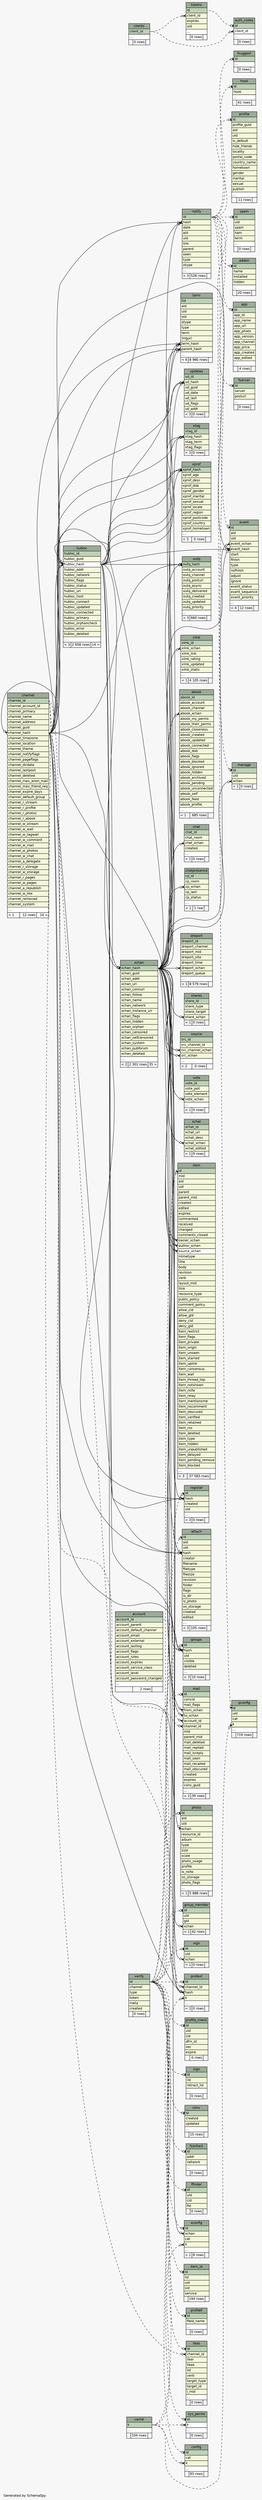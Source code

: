 // dot 2.26.3 on Linux 3.2.0-4-686-pae
// SchemaSpy rev 590
digraph "compactImpliedRelationshipsDiagram" {
  graph [
    rankdir="RL"
    bgcolor="#f7f7f7"
    label="\nGenerated by SchemaSpy"
    labeljust="l"
    nodesep="0.18"
    ranksep="0.46"
    fontname="Helvetica"
    fontsize="11"
  ];
  node [
    fontname="Helvetica"
    fontsize="11"
    shape="plaintext"
  ];
  edge [
    arrowsize="0.8"
  ];
  "abook" [
    label=<
    <TABLE BORDER="0" CELLBORDER="1" CELLSPACING="0" BGCOLOR="#ffffff">
      <TR><TD COLSPAN="3" BGCOLOR="#9bab96" ALIGN="CENTER">abook</TD></TR>
      <TR><TD PORT="abook_id" COLSPAN="3" BGCOLOR="#bed1b8" ALIGN="LEFT">abook_id</TD></TR>
      <TR><TD PORT="abook_account" COLSPAN="3" BGCOLOR="#f4f7da" ALIGN="LEFT">abook_account</TD></TR>
      <TR><TD PORT="abook_channel" COLSPAN="3" BGCOLOR="#f4f7da" ALIGN="LEFT">abook_channel</TD></TR>
      <TR><TD PORT="abook_xchan" COLSPAN="3" BGCOLOR="#f4f7da" ALIGN="LEFT">abook_xchan</TD></TR>
      <TR><TD PORT="abook_my_perms" COLSPAN="3" BGCOLOR="#f4f7da" ALIGN="LEFT">abook_my_perms</TD></TR>
      <TR><TD PORT="abook_their_perms" COLSPAN="3" BGCOLOR="#f4f7da" ALIGN="LEFT">abook_their_perms</TD></TR>
      <TR><TD PORT="abook_closeness" COLSPAN="3" BGCOLOR="#f4f7da" ALIGN="LEFT">abook_closeness</TD></TR>
      <TR><TD PORT="abook_created" COLSPAN="3" BGCOLOR="#f4f7da" ALIGN="LEFT">abook_created</TD></TR>
      <TR><TD PORT="abook_updated" COLSPAN="3" BGCOLOR="#f4f7da" ALIGN="LEFT">abook_updated</TD></TR>
      <TR><TD PORT="abook_connected" COLSPAN="3" BGCOLOR="#f4f7da" ALIGN="LEFT">abook_connected</TD></TR>
      <TR><TD PORT="abook_dob" COLSPAN="3" BGCOLOR="#f4f7da" ALIGN="LEFT">abook_dob</TD></TR>
      <TR><TD PORT="abook_flags" COLSPAN="3" BGCOLOR="#f4f7da" ALIGN="LEFT">abook_flags</TD></TR>
      <TR><TD PORT="abook_blocked" COLSPAN="3" BGCOLOR="#f4f7da" ALIGN="LEFT">abook_blocked</TD></TR>
      <TR><TD PORT="abook_ignored" COLSPAN="3" BGCOLOR="#f4f7da" ALIGN="LEFT">abook_ignored</TD></TR>
      <TR><TD PORT="abook_hidden" COLSPAN="3" BGCOLOR="#f4f7da" ALIGN="LEFT">abook_hidden</TD></TR>
      <TR><TD PORT="abook_archived" COLSPAN="3" BGCOLOR="#f4f7da" ALIGN="LEFT">abook_archived</TD></TR>
      <TR><TD PORT="abook_pending" COLSPAN="3" BGCOLOR="#f4f7da" ALIGN="LEFT">abook_pending</TD></TR>
      <TR><TD PORT="abook_unconnected" COLSPAN="3" BGCOLOR="#f4f7da" ALIGN="LEFT">abook_unconnected</TD></TR>
      <TR><TD PORT="abook_self" COLSPAN="3" BGCOLOR="#f4f7da" ALIGN="LEFT">abook_self</TD></TR>
      <TR><TD PORT="abook_feed" COLSPAN="3" BGCOLOR="#f4f7da" ALIGN="LEFT">abook_feed</TD></TR>
      <TR><TD PORT="abook_profile" COLSPAN="3" BGCOLOR="#f4f7da" ALIGN="LEFT">abook_profile</TD></TR>
      <TR><TD PORT="elipses" COLSPAN="3" ALIGN="LEFT">...</TD></TR>
      <TR><TD ALIGN="LEFT" BGCOLOR="#f7f7f7">&lt; 1</TD><TD ALIGN="RIGHT" BGCOLOR="#f7f7f7">685 rows</TD><TD ALIGN="RIGHT" BGCOLOR="#f7f7f7">  </TD></TR>
    </TABLE>>
    URL="tables/abook.html"
    tooltip="abook"
  ];
  "account" [
    label=<
    <TABLE BORDER="0" CELLBORDER="1" CELLSPACING="0" BGCOLOR="#ffffff">
      <TR><TD COLSPAN="3" BGCOLOR="#9bab96" ALIGN="CENTER">account</TD></TR>
      <TR><TD PORT="account_id" COLSPAN="3" BGCOLOR="#bed1b8" ALIGN="LEFT">account_id</TD></TR>
      <TR><TD PORT="account_parent" COLSPAN="3" BGCOLOR="#f4f7da" ALIGN="LEFT">account_parent</TD></TR>
      <TR><TD PORT="account_default_channel" COLSPAN="3" BGCOLOR="#f4f7da" ALIGN="LEFT">account_default_channel</TD></TR>
      <TR><TD PORT="account_email" COLSPAN="3" BGCOLOR="#f4f7da" ALIGN="LEFT">account_email</TD></TR>
      <TR><TD PORT="account_external" COLSPAN="3" BGCOLOR="#f4f7da" ALIGN="LEFT">account_external</TD></TR>
      <TR><TD PORT="account_lastlog" COLSPAN="3" BGCOLOR="#f4f7da" ALIGN="LEFT">account_lastlog</TD></TR>
      <TR><TD PORT="account_flags" COLSPAN="3" BGCOLOR="#f4f7da" ALIGN="LEFT">account_flags</TD></TR>
      <TR><TD PORT="account_roles" COLSPAN="3" BGCOLOR="#f4f7da" ALIGN="LEFT">account_roles</TD></TR>
      <TR><TD PORT="account_expires" COLSPAN="3" BGCOLOR="#f4f7da" ALIGN="LEFT">account_expires</TD></TR>
      <TR><TD PORT="account_service_class" COLSPAN="3" BGCOLOR="#f4f7da" ALIGN="LEFT">account_service_class</TD></TR>
      <TR><TD PORT="account_level" COLSPAN="3" BGCOLOR="#f4f7da" ALIGN="LEFT">account_level</TD></TR>
      <TR><TD PORT="account_password_changed" COLSPAN="3" BGCOLOR="#f4f7da" ALIGN="LEFT">account_password_changed</TD></TR>
      <TR><TD PORT="elipses" COLSPAN="3" ALIGN="LEFT">...</TD></TR>
      <TR><TD ALIGN="LEFT" BGCOLOR="#f7f7f7">  </TD><TD ALIGN="RIGHT" BGCOLOR="#f7f7f7">2 rows</TD><TD ALIGN="RIGHT" BGCOLOR="#f7f7f7">  </TD></TR>
    </TABLE>>
    URL="tables/account.html"
    tooltip="account"
  ];
  "addon" [
    label=<
    <TABLE BORDER="0" CELLBORDER="1" CELLSPACING="0" BGCOLOR="#ffffff">
      <TR><TD COLSPAN="3" BGCOLOR="#9bab96" ALIGN="CENTER">addon</TD></TR>
      <TR><TD PORT="id" COLSPAN="3" BGCOLOR="#bed1b8" ALIGN="LEFT">id</TD></TR>
      <TR><TD PORT="name" COLSPAN="3" BGCOLOR="#f4f7da" ALIGN="LEFT">name</TD></TR>
      <TR><TD PORT="installed" COLSPAN="3" BGCOLOR="#f4f7da" ALIGN="LEFT">installed</TD></TR>
      <TR><TD PORT="hidden" COLSPAN="3" BGCOLOR="#f4f7da" ALIGN="LEFT">hidden</TD></TR>
      <TR><TD PORT="elipses" COLSPAN="3" ALIGN="LEFT">...</TD></TR>
      <TR><TD ALIGN="LEFT" BGCOLOR="#f7f7f7">  </TD><TD ALIGN="RIGHT" BGCOLOR="#f7f7f7">20 rows</TD><TD ALIGN="RIGHT" BGCOLOR="#f7f7f7">  </TD></TR>
    </TABLE>>
    URL="tables/addon.html"
    tooltip="addon"
  ];
  "app" [
    label=<
    <TABLE BORDER="0" CELLBORDER="1" CELLSPACING="0" BGCOLOR="#ffffff">
      <TR><TD COLSPAN="3" BGCOLOR="#9bab96" ALIGN="CENTER">app</TD></TR>
      <TR><TD PORT="id" COLSPAN="3" BGCOLOR="#bed1b8" ALIGN="LEFT">id</TD></TR>
      <TR><TD PORT="app_id" COLSPAN="3" BGCOLOR="#f4f7da" ALIGN="LEFT">app_id</TD></TR>
      <TR><TD PORT="app_name" COLSPAN="3" BGCOLOR="#f4f7da" ALIGN="LEFT">app_name</TD></TR>
      <TR><TD PORT="app_url" COLSPAN="3" BGCOLOR="#f4f7da" ALIGN="LEFT">app_url</TD></TR>
      <TR><TD PORT="app_photo" COLSPAN="3" BGCOLOR="#f4f7da" ALIGN="LEFT">app_photo</TD></TR>
      <TR><TD PORT="app_version" COLSPAN="3" BGCOLOR="#f4f7da" ALIGN="LEFT">app_version</TD></TR>
      <TR><TD PORT="app_channel" COLSPAN="3" BGCOLOR="#f4f7da" ALIGN="LEFT">app_channel</TD></TR>
      <TR><TD PORT="app_price" COLSPAN="3" BGCOLOR="#f4f7da" ALIGN="LEFT">app_price</TD></TR>
      <TR><TD PORT="app_created" COLSPAN="3" BGCOLOR="#f4f7da" ALIGN="LEFT">app_created</TD></TR>
      <TR><TD PORT="app_edited" COLSPAN="3" BGCOLOR="#f4f7da" ALIGN="LEFT">app_edited</TD></TR>
      <TR><TD PORT="elipses" COLSPAN="3" ALIGN="LEFT">...</TD></TR>
      <TR><TD ALIGN="LEFT" BGCOLOR="#f7f7f7">  </TD><TD ALIGN="RIGHT" BGCOLOR="#f7f7f7">4 rows</TD><TD ALIGN="RIGHT" BGCOLOR="#f7f7f7">  </TD></TR>
    </TABLE>>
    URL="tables/app.html"
    tooltip="app"
  ];
  "attach" [
    label=<
    <TABLE BORDER="0" CELLBORDER="1" CELLSPACING="0" BGCOLOR="#ffffff">
      <TR><TD COLSPAN="3" BGCOLOR="#9bab96" ALIGN="CENTER">attach</TD></TR>
      <TR><TD PORT="id" COLSPAN="3" BGCOLOR="#bed1b8" ALIGN="LEFT">id</TD></TR>
      <TR><TD PORT="aid" COLSPAN="3" BGCOLOR="#f4f7da" ALIGN="LEFT">aid</TD></TR>
      <TR><TD PORT="uid" COLSPAN="3" BGCOLOR="#f4f7da" ALIGN="LEFT">uid</TD></TR>
      <TR><TD PORT="hash" COLSPAN="3" BGCOLOR="#f4f7da" ALIGN="LEFT">hash</TD></TR>
      <TR><TD PORT="creator" COLSPAN="3" BGCOLOR="#f4f7da" ALIGN="LEFT">creator</TD></TR>
      <TR><TD PORT="filename" COLSPAN="3" BGCOLOR="#f4f7da" ALIGN="LEFT">filename</TD></TR>
      <TR><TD PORT="filetype" COLSPAN="3" BGCOLOR="#f4f7da" ALIGN="LEFT">filetype</TD></TR>
      <TR><TD PORT="filesize" COLSPAN="3" BGCOLOR="#f4f7da" ALIGN="LEFT">filesize</TD></TR>
      <TR><TD PORT="revision" COLSPAN="3" BGCOLOR="#f4f7da" ALIGN="LEFT">revision</TD></TR>
      <TR><TD PORT="folder" COLSPAN="3" BGCOLOR="#f4f7da" ALIGN="LEFT">folder</TD></TR>
      <TR><TD PORT="flags" COLSPAN="3" BGCOLOR="#f4f7da" ALIGN="LEFT">flags</TD></TR>
      <TR><TD PORT="is_dir" COLSPAN="3" BGCOLOR="#f4f7da" ALIGN="LEFT">is_dir</TD></TR>
      <TR><TD PORT="is_photo" COLSPAN="3" BGCOLOR="#f4f7da" ALIGN="LEFT">is_photo</TD></TR>
      <TR><TD PORT="os_storage" COLSPAN="3" BGCOLOR="#f4f7da" ALIGN="LEFT">os_storage</TD></TR>
      <TR><TD PORT="created" COLSPAN="3" BGCOLOR="#f4f7da" ALIGN="LEFT">created</TD></TR>
      <TR><TD PORT="edited" COLSPAN="3" BGCOLOR="#f4f7da" ALIGN="LEFT">edited</TD></TR>
      <TR><TD PORT="elipses" COLSPAN="3" ALIGN="LEFT">...</TD></TR>
      <TR><TD ALIGN="LEFT" BGCOLOR="#f7f7f7">&lt; 3</TD><TD ALIGN="RIGHT" BGCOLOR="#f7f7f7">105 rows</TD><TD ALIGN="RIGHT" BGCOLOR="#f7f7f7">  </TD></TR>
    </TABLE>>
    URL="tables/attach.html"
    tooltip="attach"
  ];
  "auth_codes" [
    label=<
    <TABLE BORDER="0" CELLBORDER="1" CELLSPACING="0" BGCOLOR="#ffffff">
      <TR><TD COLSPAN="3" BGCOLOR="#9bab96" ALIGN="CENTER">auth_codes</TD></TR>
      <TR><TD PORT="id" COLSPAN="3" BGCOLOR="#bed1b8" ALIGN="LEFT">id</TD></TR>
      <TR><TD PORT="client_id" COLSPAN="3" ALIGN="LEFT">client_id</TD></TR>
      <TR><TD PORT="elipses" COLSPAN="3" ALIGN="LEFT">...</TD></TR>
      <TR><TD ALIGN="LEFT" BGCOLOR="#f7f7f7">  </TD><TD ALIGN="RIGHT" BGCOLOR="#f7f7f7">0 rows</TD><TD ALIGN="RIGHT" BGCOLOR="#f7f7f7">  </TD></TR>
    </TABLE>>
    URL="tables/auth_codes.html"
    tooltip="auth_codes"
  ];
  "cache" [
    label=<
    <TABLE BORDER="0" CELLBORDER="1" CELLSPACING="0" BGCOLOR="#ffffff">
      <TR><TD COLSPAN="3" BGCOLOR="#9bab96" ALIGN="CENTER">cache</TD></TR>
      <TR><TD PORT="k" COLSPAN="3" BGCOLOR="#bed1b8" ALIGN="LEFT">k</TD></TR>
      <TR><TD PORT="elipses" COLSPAN="3" ALIGN="LEFT">...</TD></TR>
      <TR><TD ALIGN="LEFT" BGCOLOR="#f7f7f7">  </TD><TD ALIGN="RIGHT" BGCOLOR="#f7f7f7">334 rows</TD><TD ALIGN="RIGHT" BGCOLOR="#f7f7f7">  </TD></TR>
    </TABLE>>
    URL="tables/cache.html"
    tooltip="cache"
  ];
  "channel" [
    label=<
    <TABLE BORDER="0" CELLBORDER="1" CELLSPACING="0" BGCOLOR="#ffffff">
      <TR><TD COLSPAN="3" BGCOLOR="#9bab96" ALIGN="CENTER">channel</TD></TR>
      <TR><TD PORT="channel_id" COLSPAN="3" BGCOLOR="#bed1b8" ALIGN="LEFT">channel_id</TD></TR>
      <TR><TD PORT="channel_account_id" COLSPAN="3" BGCOLOR="#f4f7da" ALIGN="LEFT">channel_account_id</TD></TR>
      <TR><TD PORT="channel_primary" COLSPAN="3" BGCOLOR="#f4f7da" ALIGN="LEFT">channel_primary</TD></TR>
      <TR><TD PORT="channel_name" COLSPAN="3" BGCOLOR="#f4f7da" ALIGN="LEFT">channel_name</TD></TR>
      <TR><TD PORT="channel_address" COLSPAN="3" BGCOLOR="#f4f7da" ALIGN="LEFT">channel_address</TD></TR>
      <TR><TD PORT="channel_guid" COLSPAN="3" BGCOLOR="#f4f7da" ALIGN="LEFT">channel_guid</TD></TR>
      <TR><TD PORT="channel_hash" COLSPAN="3" BGCOLOR="#f4f7da" ALIGN="LEFT">channel_hash</TD></TR>
      <TR><TD PORT="channel_timezone" COLSPAN="3" BGCOLOR="#f4f7da" ALIGN="LEFT">channel_timezone</TD></TR>
      <TR><TD PORT="channel_location" COLSPAN="3" BGCOLOR="#f4f7da" ALIGN="LEFT">channel_location</TD></TR>
      <TR><TD PORT="channel_theme" COLSPAN="3" BGCOLOR="#f4f7da" ALIGN="LEFT">channel_theme</TD></TR>
      <TR><TD PORT="channel_notifyflags" COLSPAN="3" BGCOLOR="#f4f7da" ALIGN="LEFT">channel_notifyflags</TD></TR>
      <TR><TD PORT="channel_pageflags" COLSPAN="3" BGCOLOR="#f4f7da" ALIGN="LEFT">channel_pageflags</TD></TR>
      <TR><TD PORT="channel_dirdate" COLSPAN="3" BGCOLOR="#f4f7da" ALIGN="LEFT">channel_dirdate</TD></TR>
      <TR><TD PORT="channel_lastpost" COLSPAN="3" BGCOLOR="#f4f7da" ALIGN="LEFT">channel_lastpost</TD></TR>
      <TR><TD PORT="channel_deleted" COLSPAN="3" BGCOLOR="#f4f7da" ALIGN="LEFT">channel_deleted</TD></TR>
      <TR><TD PORT="channel_max_anon_mail" COLSPAN="3" BGCOLOR="#f4f7da" ALIGN="LEFT">channel_max_anon_mail</TD></TR>
      <TR><TD PORT="channel_max_friend_req" COLSPAN="3" BGCOLOR="#f4f7da" ALIGN="LEFT">channel_max_friend_req</TD></TR>
      <TR><TD PORT="channel_expire_days" COLSPAN="3" BGCOLOR="#f4f7da" ALIGN="LEFT">channel_expire_days</TD></TR>
      <TR><TD PORT="channel_default_group" COLSPAN="3" BGCOLOR="#f4f7da" ALIGN="LEFT">channel_default_group</TD></TR>
      <TR><TD PORT="channel_r_stream" COLSPAN="3" BGCOLOR="#f4f7da" ALIGN="LEFT">channel_r_stream</TD></TR>
      <TR><TD PORT="channel_r_profile" COLSPAN="3" BGCOLOR="#f4f7da" ALIGN="LEFT">channel_r_profile</TD></TR>
      <TR><TD PORT="channel_r_photos" COLSPAN="3" BGCOLOR="#f4f7da" ALIGN="LEFT">channel_r_photos</TD></TR>
      <TR><TD PORT="channel_r_abook" COLSPAN="3" BGCOLOR="#f4f7da" ALIGN="LEFT">channel_r_abook</TD></TR>
      <TR><TD PORT="channel_w_stream" COLSPAN="3" BGCOLOR="#f4f7da" ALIGN="LEFT">channel_w_stream</TD></TR>
      <TR><TD PORT="channel_w_wall" COLSPAN="3" BGCOLOR="#f4f7da" ALIGN="LEFT">channel_w_wall</TD></TR>
      <TR><TD PORT="channel_w_tagwall" COLSPAN="3" BGCOLOR="#f4f7da" ALIGN="LEFT">channel_w_tagwall</TD></TR>
      <TR><TD PORT="channel_w_comment" COLSPAN="3" BGCOLOR="#f4f7da" ALIGN="LEFT">channel_w_comment</TD></TR>
      <TR><TD PORT="channel_w_mail" COLSPAN="3" BGCOLOR="#f4f7da" ALIGN="LEFT">channel_w_mail</TD></TR>
      <TR><TD PORT="channel_w_photos" COLSPAN="3" BGCOLOR="#f4f7da" ALIGN="LEFT">channel_w_photos</TD></TR>
      <TR><TD PORT="channel_w_chat" COLSPAN="3" BGCOLOR="#f4f7da" ALIGN="LEFT">channel_w_chat</TD></TR>
      <TR><TD PORT="channel_a_delegate" COLSPAN="3" BGCOLOR="#f4f7da" ALIGN="LEFT">channel_a_delegate</TD></TR>
      <TR><TD PORT="channel_r_storage" COLSPAN="3" BGCOLOR="#f4f7da" ALIGN="LEFT">channel_r_storage</TD></TR>
      <TR><TD PORT="channel_w_storage" COLSPAN="3" BGCOLOR="#f4f7da" ALIGN="LEFT">channel_w_storage</TD></TR>
      <TR><TD PORT="channel_r_pages" COLSPAN="3" BGCOLOR="#f4f7da" ALIGN="LEFT">channel_r_pages</TD></TR>
      <TR><TD PORT="channel_w_pages" COLSPAN="3" BGCOLOR="#f4f7da" ALIGN="LEFT">channel_w_pages</TD></TR>
      <TR><TD PORT="channel_a_republish" COLSPAN="3" BGCOLOR="#f4f7da" ALIGN="LEFT">channel_a_republish</TD></TR>
      <TR><TD PORT="channel_w_like" COLSPAN="3" BGCOLOR="#f4f7da" ALIGN="LEFT">channel_w_like</TD></TR>
      <TR><TD PORT="channel_removed" COLSPAN="3" BGCOLOR="#f4f7da" ALIGN="LEFT">channel_removed</TD></TR>
      <TR><TD PORT="channel_system" COLSPAN="3" BGCOLOR="#f4f7da" ALIGN="LEFT">channel_system</TD></TR>
      <TR><TD PORT="elipses" COLSPAN="3" ALIGN="LEFT">...</TD></TR>
      <TR><TD ALIGN="LEFT" BGCOLOR="#f7f7f7">&lt; 1</TD><TD ALIGN="RIGHT" BGCOLOR="#f7f7f7">12 rows</TD><TD ALIGN="RIGHT" BGCOLOR="#f7f7f7">14 &gt;</TD></TR>
    </TABLE>>
    URL="tables/channel.html"
    tooltip="channel"
  ];
  "chat" [
    label=<
    <TABLE BORDER="0" CELLBORDER="1" CELLSPACING="0" BGCOLOR="#ffffff">
      <TR><TD COLSPAN="3" BGCOLOR="#9bab96" ALIGN="CENTER">chat</TD></TR>
      <TR><TD PORT="chat_id" COLSPAN="3" BGCOLOR="#bed1b8" ALIGN="LEFT">chat_id</TD></TR>
      <TR><TD PORT="chat_room" COLSPAN="3" BGCOLOR="#f4f7da" ALIGN="LEFT">chat_room</TD></TR>
      <TR><TD PORT="chat_xchan" COLSPAN="3" BGCOLOR="#f4f7da" ALIGN="LEFT">chat_xchan</TD></TR>
      <TR><TD PORT="created" COLSPAN="3" BGCOLOR="#f4f7da" ALIGN="LEFT">created</TD></TR>
      <TR><TD PORT="elipses" COLSPAN="3" ALIGN="LEFT">...</TD></TR>
      <TR><TD ALIGN="LEFT" BGCOLOR="#f7f7f7">&lt; 1</TD><TD ALIGN="RIGHT" BGCOLOR="#f7f7f7">0 rows</TD><TD ALIGN="RIGHT" BGCOLOR="#f7f7f7">  </TD></TR>
    </TABLE>>
    URL="tables/chat.html"
    tooltip="chat"
  ];
  "chatpresence" [
    label=<
    <TABLE BORDER="0" CELLBORDER="1" CELLSPACING="0" BGCOLOR="#ffffff">
      <TR><TD COLSPAN="3" BGCOLOR="#9bab96" ALIGN="CENTER">chatpresence</TD></TR>
      <TR><TD PORT="cp_id" COLSPAN="3" BGCOLOR="#bed1b8" ALIGN="LEFT">cp_id</TD></TR>
      <TR><TD PORT="cp_room" COLSPAN="3" BGCOLOR="#f4f7da" ALIGN="LEFT">cp_room</TD></TR>
      <TR><TD PORT="cp_xchan" COLSPAN="3" BGCOLOR="#f4f7da" ALIGN="LEFT">cp_xchan</TD></TR>
      <TR><TD PORT="cp_last" COLSPAN="3" BGCOLOR="#f4f7da" ALIGN="LEFT">cp_last</TD></TR>
      <TR><TD PORT="cp_status" COLSPAN="3" BGCOLOR="#f4f7da" ALIGN="LEFT">cp_status</TD></TR>
      <TR><TD PORT="elipses" COLSPAN="3" ALIGN="LEFT">...</TD></TR>
      <TR><TD ALIGN="LEFT" BGCOLOR="#f7f7f7">&lt; 1</TD><TD ALIGN="RIGHT" BGCOLOR="#f7f7f7">1 row</TD><TD ALIGN="RIGHT" BGCOLOR="#f7f7f7">  </TD></TR>
    </TABLE>>
    URL="tables/chatpresence.html"
    tooltip="chatpresence"
  ];
  "clients" [
    label=<
    <TABLE BORDER="0" CELLBORDER="1" CELLSPACING="0" BGCOLOR="#ffffff">
      <TR><TD COLSPAN="3" BGCOLOR="#9bab96" ALIGN="CENTER">clients</TD></TR>
      <TR><TD PORT="client_id" COLSPAN="3" BGCOLOR="#bed1b8" ALIGN="LEFT">client_id</TD></TR>
      <TR><TD PORT="elipses" COLSPAN="3" ALIGN="LEFT">...</TD></TR>
      <TR><TD ALIGN="LEFT" BGCOLOR="#f7f7f7">  </TD><TD ALIGN="RIGHT" BGCOLOR="#f7f7f7">0 rows</TD><TD ALIGN="RIGHT" BGCOLOR="#f7f7f7">  </TD></TR>
    </TABLE>>
    URL="tables/clients.html"
    tooltip="clients"
  ];
  "config" [
    label=<
    <TABLE BORDER="0" CELLBORDER="1" CELLSPACING="0" BGCOLOR="#ffffff">
      <TR><TD COLSPAN="3" BGCOLOR="#9bab96" ALIGN="CENTER">config</TD></TR>
      <TR><TD PORT="id" COLSPAN="3" BGCOLOR="#bed1b8" ALIGN="LEFT">id</TD></TR>
      <TR><TD PORT="cat" COLSPAN="3" BGCOLOR="#f4f7da" ALIGN="LEFT">cat</TD></TR>
      <TR><TD PORT="k" COLSPAN="3" BGCOLOR="#f4f7da" ALIGN="LEFT">k</TD></TR>
      <TR><TD PORT="elipses" COLSPAN="3" ALIGN="LEFT">...</TD></TR>
      <TR><TD ALIGN="LEFT" BGCOLOR="#f7f7f7">  </TD><TD ALIGN="RIGHT" BGCOLOR="#f7f7f7">83 rows</TD><TD ALIGN="RIGHT" BGCOLOR="#f7f7f7">  </TD></TR>
    </TABLE>>
    URL="tables/config.html"
    tooltip="config"
  ];
  "conv" [
    label=<
    <TABLE BORDER="0" CELLBORDER="1" CELLSPACING="0" BGCOLOR="#ffffff">
      <TR><TD COLSPAN="3" BGCOLOR="#9bab96" ALIGN="CENTER">conv</TD></TR>
      <TR><TD PORT="id" COLSPAN="3" BGCOLOR="#bed1b8" ALIGN="LEFT">id</TD></TR>
      <TR><TD PORT="created" COLSPAN="3" BGCOLOR="#f4f7da" ALIGN="LEFT">created</TD></TR>
      <TR><TD PORT="updated" COLSPAN="3" BGCOLOR="#f4f7da" ALIGN="LEFT">updated</TD></TR>
      <TR><TD PORT="elipses" COLSPAN="3" ALIGN="LEFT">...</TD></TR>
      <TR><TD ALIGN="LEFT" BGCOLOR="#f7f7f7">  </TD><TD ALIGN="RIGHT" BGCOLOR="#f7f7f7">15 rows</TD><TD ALIGN="RIGHT" BGCOLOR="#f7f7f7">  </TD></TR>
    </TABLE>>
    URL="tables/conv.html"
    tooltip="conv"
  ];
  "dreport" [
    label=<
    <TABLE BORDER="0" CELLBORDER="1" CELLSPACING="0" BGCOLOR="#ffffff">
      <TR><TD COLSPAN="3" BGCOLOR="#9bab96" ALIGN="CENTER">dreport</TD></TR>
      <TR><TD PORT="dreport_id" COLSPAN="3" BGCOLOR="#bed1b8" ALIGN="LEFT">dreport_id</TD></TR>
      <TR><TD PORT="dreport_channel" COLSPAN="3" BGCOLOR="#f4f7da" ALIGN="LEFT">dreport_channel</TD></TR>
      <TR><TD PORT="dreport_mid" COLSPAN="3" BGCOLOR="#f4f7da" ALIGN="LEFT">dreport_mid</TD></TR>
      <TR><TD PORT="dreport_site" COLSPAN="3" BGCOLOR="#f4f7da" ALIGN="LEFT">dreport_site</TD></TR>
      <TR><TD PORT="dreport_time" COLSPAN="3" BGCOLOR="#f4f7da" ALIGN="LEFT">dreport_time</TD></TR>
      <TR><TD PORT="dreport_xchan" COLSPAN="3" BGCOLOR="#f4f7da" ALIGN="LEFT">dreport_xchan</TD></TR>
      <TR><TD PORT="dreport_queue" COLSPAN="3" BGCOLOR="#f4f7da" ALIGN="LEFT">dreport_queue</TD></TR>
      <TR><TD PORT="elipses" COLSPAN="3" ALIGN="LEFT">...</TD></TR>
      <TR><TD ALIGN="LEFT" BGCOLOR="#f7f7f7">&lt; 1</TD><TD ALIGN="RIGHT" BGCOLOR="#f7f7f7">8 579 rows</TD><TD ALIGN="RIGHT" BGCOLOR="#f7f7f7">  </TD></TR>
    </TABLE>>
    URL="tables/dreport.html"
    tooltip="dreport"
  ];
  "event" [
    label=<
    <TABLE BORDER="0" CELLBORDER="1" CELLSPACING="0" BGCOLOR="#ffffff">
      <TR><TD COLSPAN="3" BGCOLOR="#9bab96" ALIGN="CENTER">event</TD></TR>
      <TR><TD PORT="id" COLSPAN="3" BGCOLOR="#bed1b8" ALIGN="LEFT">id</TD></TR>
      <TR><TD PORT="aid" COLSPAN="3" BGCOLOR="#f4f7da" ALIGN="LEFT">aid</TD></TR>
      <TR><TD PORT="uid" COLSPAN="3" BGCOLOR="#f4f7da" ALIGN="LEFT">uid</TD></TR>
      <TR><TD PORT="event_xchan" COLSPAN="3" BGCOLOR="#f4f7da" ALIGN="LEFT">event_xchan</TD></TR>
      <TR><TD PORT="event_hash" COLSPAN="3" BGCOLOR="#f4f7da" ALIGN="LEFT">event_hash</TD></TR>
      <TR><TD PORT="start" COLSPAN="3" BGCOLOR="#f4f7da" ALIGN="LEFT">start</TD></TR>
      <TR><TD PORT="finish" COLSPAN="3" BGCOLOR="#f4f7da" ALIGN="LEFT">finish</TD></TR>
      <TR><TD PORT="type" COLSPAN="3" BGCOLOR="#f4f7da" ALIGN="LEFT">type</TD></TR>
      <TR><TD PORT="nofinish" COLSPAN="3" BGCOLOR="#f4f7da" ALIGN="LEFT">nofinish</TD></TR>
      <TR><TD PORT="adjust" COLSPAN="3" BGCOLOR="#f4f7da" ALIGN="LEFT">adjust</TD></TR>
      <TR><TD PORT="ignore" COLSPAN="3" BGCOLOR="#f4f7da" ALIGN="LEFT">ignore</TD></TR>
      <TR><TD PORT="event_status" COLSPAN="3" BGCOLOR="#f4f7da" ALIGN="LEFT">event_status</TD></TR>
      <TR><TD PORT="event_sequence" COLSPAN="3" BGCOLOR="#f4f7da" ALIGN="LEFT">event_sequence</TD></TR>
      <TR><TD PORT="event_priority" COLSPAN="3" BGCOLOR="#f4f7da" ALIGN="LEFT">event_priority</TD></TR>
      <TR><TD PORT="elipses" COLSPAN="3" ALIGN="LEFT">...</TD></TR>
      <TR><TD ALIGN="LEFT" BGCOLOR="#f7f7f7">&lt; 4</TD><TD ALIGN="RIGHT" BGCOLOR="#f7f7f7">12 rows</TD><TD ALIGN="RIGHT" BGCOLOR="#f7f7f7">  </TD></TR>
    </TABLE>>
    URL="tables/event.html"
    tooltip="event"
  ];
  "fcontact" [
    label=<
    <TABLE BORDER="0" CELLBORDER="1" CELLSPACING="0" BGCOLOR="#ffffff">
      <TR><TD COLSPAN="3" BGCOLOR="#9bab96" ALIGN="CENTER">fcontact</TD></TR>
      <TR><TD PORT="id" COLSPAN="3" BGCOLOR="#bed1b8" ALIGN="LEFT">id</TD></TR>
      <TR><TD PORT="addr" COLSPAN="3" BGCOLOR="#f4f7da" ALIGN="LEFT">addr</TD></TR>
      <TR><TD PORT="network" COLSPAN="3" BGCOLOR="#f4f7da" ALIGN="LEFT">network</TD></TR>
      <TR><TD PORT="elipses" COLSPAN="3" ALIGN="LEFT">...</TD></TR>
      <TR><TD ALIGN="LEFT" BGCOLOR="#f7f7f7">  </TD><TD ALIGN="RIGHT" BGCOLOR="#f7f7f7">0 rows</TD><TD ALIGN="RIGHT" BGCOLOR="#f7f7f7">  </TD></TR>
    </TABLE>>
    URL="tables/fcontact.html"
    tooltip="fcontact"
  ];
  "ffinder" [
    label=<
    <TABLE BORDER="0" CELLBORDER="1" CELLSPACING="0" BGCOLOR="#ffffff">
      <TR><TD COLSPAN="3" BGCOLOR="#9bab96" ALIGN="CENTER">ffinder</TD></TR>
      <TR><TD PORT="id" COLSPAN="3" BGCOLOR="#bed1b8" ALIGN="LEFT">id</TD></TR>
      <TR><TD PORT="uid" COLSPAN="3" BGCOLOR="#f4f7da" ALIGN="LEFT">uid</TD></TR>
      <TR><TD PORT="cid" COLSPAN="3" BGCOLOR="#f4f7da" ALIGN="LEFT">cid</TD></TR>
      <TR><TD PORT="fid" COLSPAN="3" BGCOLOR="#f4f7da" ALIGN="LEFT">fid</TD></TR>
      <TR><TD ALIGN="LEFT" BGCOLOR="#f7f7f7">  </TD><TD ALIGN="RIGHT" BGCOLOR="#f7f7f7">0 rows</TD><TD ALIGN="RIGHT" BGCOLOR="#f7f7f7">  </TD></TR>
    </TABLE>>
    URL="tables/ffinder.html"
    tooltip="ffinder"
  ];
  "fserver" [
    label=<
    <TABLE BORDER="0" CELLBORDER="1" CELLSPACING="0" BGCOLOR="#ffffff">
      <TR><TD COLSPAN="3" BGCOLOR="#9bab96" ALIGN="CENTER">fserver</TD></TR>
      <TR><TD PORT="id" COLSPAN="3" BGCOLOR="#bed1b8" ALIGN="LEFT">id</TD></TR>
      <TR><TD PORT="server" COLSPAN="3" BGCOLOR="#f4f7da" ALIGN="LEFT">server</TD></TR>
      <TR><TD PORT="posturl" COLSPAN="3" BGCOLOR="#f4f7da" ALIGN="LEFT">posturl</TD></TR>
      <TR><TD PORT="elipses" COLSPAN="3" ALIGN="LEFT">...</TD></TR>
      <TR><TD ALIGN="LEFT" BGCOLOR="#f7f7f7">  </TD><TD ALIGN="RIGHT" BGCOLOR="#f7f7f7">0 rows</TD><TD ALIGN="RIGHT" BGCOLOR="#f7f7f7">  </TD></TR>
    </TABLE>>
    URL="tables/fserver.html"
    tooltip="fserver"
  ];
  "fsuggest" [
    label=<
    <TABLE BORDER="0" CELLBORDER="1" CELLSPACING="0" BGCOLOR="#ffffff">
      <TR><TD COLSPAN="3" BGCOLOR="#9bab96" ALIGN="CENTER">fsuggest</TD></TR>
      <TR><TD PORT="id" COLSPAN="3" BGCOLOR="#bed1b8" ALIGN="LEFT">id</TD></TR>
      <TR><TD PORT="elipses" COLSPAN="3" ALIGN="LEFT">...</TD></TR>
      <TR><TD ALIGN="LEFT" BGCOLOR="#f7f7f7">  </TD><TD ALIGN="RIGHT" BGCOLOR="#f7f7f7">0 rows</TD><TD ALIGN="RIGHT" BGCOLOR="#f7f7f7">  </TD></TR>
    </TABLE>>
    URL="tables/fsuggest.html"
    tooltip="fsuggest"
  ];
  "group_member" [
    label=<
    <TABLE BORDER="0" CELLBORDER="1" CELLSPACING="0" BGCOLOR="#ffffff">
      <TR><TD COLSPAN="3" BGCOLOR="#9bab96" ALIGN="CENTER">group_member</TD></TR>
      <TR><TD PORT="id" COLSPAN="3" BGCOLOR="#bed1b8" ALIGN="LEFT">id</TD></TR>
      <TR><TD PORT="uid" COLSPAN="3" BGCOLOR="#f4f7da" ALIGN="LEFT">uid</TD></TR>
      <TR><TD PORT="gid" COLSPAN="3" BGCOLOR="#f4f7da" ALIGN="LEFT">gid</TD></TR>
      <TR><TD PORT="xchan" COLSPAN="3" BGCOLOR="#f4f7da" ALIGN="LEFT">xchan</TD></TR>
      <TR><TD ALIGN="LEFT" BGCOLOR="#f7f7f7">&lt; 1</TD><TD ALIGN="RIGHT" BGCOLOR="#f7f7f7">42 rows</TD><TD ALIGN="RIGHT" BGCOLOR="#f7f7f7">  </TD></TR>
    </TABLE>>
    URL="tables/group_member.html"
    tooltip="group_member"
  ];
  "groups" [
    label=<
    <TABLE BORDER="0" CELLBORDER="1" CELLSPACING="0" BGCOLOR="#ffffff">
      <TR><TD COLSPAN="3" BGCOLOR="#9bab96" ALIGN="CENTER">groups</TD></TR>
      <TR><TD PORT="id" COLSPAN="3" BGCOLOR="#bed1b8" ALIGN="LEFT">id</TD></TR>
      <TR><TD PORT="hash" COLSPAN="3" BGCOLOR="#f4f7da" ALIGN="LEFT">hash</TD></TR>
      <TR><TD PORT="uid" COLSPAN="3" BGCOLOR="#f4f7da" ALIGN="LEFT">uid</TD></TR>
      <TR><TD PORT="visible" COLSPAN="3" BGCOLOR="#f4f7da" ALIGN="LEFT">visible</TD></TR>
      <TR><TD PORT="deleted" COLSPAN="3" BGCOLOR="#f4f7da" ALIGN="LEFT">deleted</TD></TR>
      <TR><TD PORT="elipses" COLSPAN="3" ALIGN="LEFT">...</TD></TR>
      <TR><TD ALIGN="LEFT" BGCOLOR="#f7f7f7">&lt; 3</TD><TD ALIGN="RIGHT" BGCOLOR="#f7f7f7">10 rows</TD><TD ALIGN="RIGHT" BGCOLOR="#f7f7f7">  </TD></TR>
    </TABLE>>
    URL="tables/groups.html"
    tooltip="groups"
  ];
  "hook" [
    label=<
    <TABLE BORDER="0" CELLBORDER="1" CELLSPACING="0" BGCOLOR="#ffffff">
      <TR><TD COLSPAN="3" BGCOLOR="#9bab96" ALIGN="CENTER">hook</TD></TR>
      <TR><TD PORT="id" COLSPAN="3" BGCOLOR="#bed1b8" ALIGN="LEFT">id</TD></TR>
      <TR><TD PORT="hook" COLSPAN="3" BGCOLOR="#f4f7da" ALIGN="LEFT">hook</TD></TR>
      <TR><TD PORT="elipses" COLSPAN="3" ALIGN="LEFT">...</TD></TR>
      <TR><TD ALIGN="LEFT" BGCOLOR="#f7f7f7">  </TD><TD ALIGN="RIGHT" BGCOLOR="#f7f7f7">41 rows</TD><TD ALIGN="RIGHT" BGCOLOR="#f7f7f7">  </TD></TR>
    </TABLE>>
    URL="tables/hook.html"
    tooltip="hook"
  ];
  "hubloc" [
    label=<
    <TABLE BORDER="0" CELLBORDER="1" CELLSPACING="0" BGCOLOR="#ffffff">
      <TR><TD COLSPAN="3" BGCOLOR="#9bab96" ALIGN="CENTER">hubloc</TD></TR>
      <TR><TD PORT="hubloc_id" COLSPAN="3" BGCOLOR="#bed1b8" ALIGN="LEFT">hubloc_id</TD></TR>
      <TR><TD PORT="hubloc_guid" COLSPAN="3" BGCOLOR="#f4f7da" ALIGN="LEFT">hubloc_guid</TD></TR>
      <TR><TD PORT="hubloc_hash" COLSPAN="3" ALIGN="LEFT">hubloc_hash</TD></TR>
      <TR><TD PORT="hubloc_addr" COLSPAN="3" BGCOLOR="#f4f7da" ALIGN="LEFT">hubloc_addr</TD></TR>
      <TR><TD PORT="hubloc_network" COLSPAN="3" BGCOLOR="#f4f7da" ALIGN="LEFT">hubloc_network</TD></TR>
      <TR><TD PORT="hubloc_flags" COLSPAN="3" BGCOLOR="#f4f7da" ALIGN="LEFT">hubloc_flags</TD></TR>
      <TR><TD PORT="hubloc_status" COLSPAN="3" BGCOLOR="#f4f7da" ALIGN="LEFT">hubloc_status</TD></TR>
      <TR><TD PORT="hubloc_url" COLSPAN="3" BGCOLOR="#f4f7da" ALIGN="LEFT">hubloc_url</TD></TR>
      <TR><TD PORT="hubloc_host" COLSPAN="3" BGCOLOR="#f4f7da" ALIGN="LEFT">hubloc_host</TD></TR>
      <TR><TD PORT="hubloc_connect" COLSPAN="3" BGCOLOR="#f4f7da" ALIGN="LEFT">hubloc_connect</TD></TR>
      <TR><TD PORT="hubloc_updated" COLSPAN="3" BGCOLOR="#f4f7da" ALIGN="LEFT">hubloc_updated</TD></TR>
      <TR><TD PORT="hubloc_connected" COLSPAN="3" BGCOLOR="#f4f7da" ALIGN="LEFT">hubloc_connected</TD></TR>
      <TR><TD PORT="hubloc_primary" COLSPAN="3" BGCOLOR="#f4f7da" ALIGN="LEFT">hubloc_primary</TD></TR>
      <TR><TD PORT="hubloc_orphancheck" COLSPAN="3" BGCOLOR="#f4f7da" ALIGN="LEFT">hubloc_orphancheck</TD></TR>
      <TR><TD PORT="hubloc_error" COLSPAN="3" BGCOLOR="#f4f7da" ALIGN="LEFT">hubloc_error</TD></TR>
      <TR><TD PORT="hubloc_deleted" COLSPAN="3" BGCOLOR="#f4f7da" ALIGN="LEFT">hubloc_deleted</TD></TR>
      <TR><TD PORT="elipses" COLSPAN="3" ALIGN="LEFT">...</TD></TR>
      <TR><TD ALIGN="LEFT" BGCOLOR="#f7f7f7">&lt; 3</TD><TD ALIGN="RIGHT" BGCOLOR="#f7f7f7">2 658 rows</TD><TD ALIGN="RIGHT" BGCOLOR="#f7f7f7">14 &gt;</TD></TR>
    </TABLE>>
    URL="tables/hubloc.html"
    tooltip="hubloc"
  ];
  "item" [
    label=<
    <TABLE BORDER="0" CELLBORDER="1" CELLSPACING="0" BGCOLOR="#ffffff">
      <TR><TD COLSPAN="3" BGCOLOR="#9bab96" ALIGN="CENTER">item</TD></TR>
      <TR><TD PORT="id" COLSPAN="3" BGCOLOR="#bed1b8" ALIGN="LEFT">id</TD></TR>
      <TR><TD PORT="mid" COLSPAN="3" BGCOLOR="#f4f7da" ALIGN="LEFT">mid</TD></TR>
      <TR><TD PORT="aid" COLSPAN="3" BGCOLOR="#f4f7da" ALIGN="LEFT">aid</TD></TR>
      <TR><TD PORT="uid" COLSPAN="3" BGCOLOR="#f4f7da" ALIGN="LEFT">uid</TD></TR>
      <TR><TD PORT="parent" COLSPAN="3" BGCOLOR="#f4f7da" ALIGN="LEFT">parent</TD></TR>
      <TR><TD PORT="parent_mid" COLSPAN="3" BGCOLOR="#f4f7da" ALIGN="LEFT">parent_mid</TD></TR>
      <TR><TD PORT="created" COLSPAN="3" BGCOLOR="#f4f7da" ALIGN="LEFT">created</TD></TR>
      <TR><TD PORT="edited" COLSPAN="3" BGCOLOR="#f4f7da" ALIGN="LEFT">edited</TD></TR>
      <TR><TD PORT="expires" COLSPAN="3" BGCOLOR="#f4f7da" ALIGN="LEFT">expires</TD></TR>
      <TR><TD PORT="commented" COLSPAN="3" BGCOLOR="#f4f7da" ALIGN="LEFT">commented</TD></TR>
      <TR><TD PORT="received" COLSPAN="3" BGCOLOR="#f4f7da" ALIGN="LEFT">received</TD></TR>
      <TR><TD PORT="changed" COLSPAN="3" BGCOLOR="#f4f7da" ALIGN="LEFT">changed</TD></TR>
      <TR><TD PORT="comments_closed" COLSPAN="3" BGCOLOR="#f4f7da" ALIGN="LEFT">comments_closed</TD></TR>
      <TR><TD PORT="owner_xchan" COLSPAN="3" BGCOLOR="#f4f7da" ALIGN="LEFT">owner_xchan</TD></TR>
      <TR><TD PORT="author_xchan" COLSPAN="3" BGCOLOR="#f4f7da" ALIGN="LEFT">author_xchan</TD></TR>
      <TR><TD PORT="source_xchan" COLSPAN="3" ALIGN="LEFT">source_xchan</TD></TR>
      <TR><TD PORT="mimetype" COLSPAN="3" BGCOLOR="#f4f7da" ALIGN="LEFT">mimetype</TD></TR>
      <TR><TD PORT="title" COLSPAN="3" BGCOLOR="#f4f7da" ALIGN="LEFT">title</TD></TR>
      <TR><TD PORT="body" COLSPAN="3" BGCOLOR="#f4f7da" ALIGN="LEFT">body</TD></TR>
      <TR><TD PORT="revision" COLSPAN="3" BGCOLOR="#f4f7da" ALIGN="LEFT">revision</TD></TR>
      <TR><TD PORT="verb" COLSPAN="3" BGCOLOR="#f4f7da" ALIGN="LEFT">verb</TD></TR>
      <TR><TD PORT="layout_mid" COLSPAN="3" BGCOLOR="#f4f7da" ALIGN="LEFT">layout_mid</TD></TR>
      <TR><TD PORT="llink" COLSPAN="3" BGCOLOR="#f4f7da" ALIGN="LEFT">llink</TD></TR>
      <TR><TD PORT="resource_type" COLSPAN="3" BGCOLOR="#f4f7da" ALIGN="LEFT">resource_type</TD></TR>
      <TR><TD PORT="public_policy" COLSPAN="3" BGCOLOR="#f4f7da" ALIGN="LEFT">public_policy</TD></TR>
      <TR><TD PORT="comment_policy" COLSPAN="3" BGCOLOR="#f4f7da" ALIGN="LEFT">comment_policy</TD></TR>
      <TR><TD PORT="allow_cid" COLSPAN="3" BGCOLOR="#f4f7da" ALIGN="LEFT">allow_cid</TD></TR>
      <TR><TD PORT="allow_gid" COLSPAN="3" BGCOLOR="#f4f7da" ALIGN="LEFT">allow_gid</TD></TR>
      <TR><TD PORT="deny_cid" COLSPAN="3" BGCOLOR="#f4f7da" ALIGN="LEFT">deny_cid</TD></TR>
      <TR><TD PORT="deny_gid" COLSPAN="3" BGCOLOR="#f4f7da" ALIGN="LEFT">deny_gid</TD></TR>
      <TR><TD PORT="item_restrict" COLSPAN="3" BGCOLOR="#f4f7da" ALIGN="LEFT">item_restrict</TD></TR>
      <TR><TD PORT="item_flags" COLSPAN="3" BGCOLOR="#f4f7da" ALIGN="LEFT">item_flags</TD></TR>
      <TR><TD PORT="item_private" COLSPAN="3" BGCOLOR="#f4f7da" ALIGN="LEFT">item_private</TD></TR>
      <TR><TD PORT="item_origin" COLSPAN="3" BGCOLOR="#f4f7da" ALIGN="LEFT">item_origin</TD></TR>
      <TR><TD PORT="item_unseen" COLSPAN="3" BGCOLOR="#f4f7da" ALIGN="LEFT">item_unseen</TD></TR>
      <TR><TD PORT="item_starred" COLSPAN="3" BGCOLOR="#f4f7da" ALIGN="LEFT">item_starred</TD></TR>
      <TR><TD PORT="item_uplink" COLSPAN="3" BGCOLOR="#f4f7da" ALIGN="LEFT">item_uplink</TD></TR>
      <TR><TD PORT="item_consensus" COLSPAN="3" BGCOLOR="#f4f7da" ALIGN="LEFT">item_consensus</TD></TR>
      <TR><TD PORT="item_wall" COLSPAN="3" BGCOLOR="#f4f7da" ALIGN="LEFT">item_wall</TD></TR>
      <TR><TD PORT="item_thread_top" COLSPAN="3" BGCOLOR="#f4f7da" ALIGN="LEFT">item_thread_top</TD></TR>
      <TR><TD PORT="item_notshown" COLSPAN="3" BGCOLOR="#f4f7da" ALIGN="LEFT">item_notshown</TD></TR>
      <TR><TD PORT="item_nsfw" COLSPAN="3" BGCOLOR="#f4f7da" ALIGN="LEFT">item_nsfw</TD></TR>
      <TR><TD PORT="item_relay" COLSPAN="3" BGCOLOR="#f4f7da" ALIGN="LEFT">item_relay</TD></TR>
      <TR><TD PORT="item_mentionsme" COLSPAN="3" BGCOLOR="#f4f7da" ALIGN="LEFT">item_mentionsme</TD></TR>
      <TR><TD PORT="item_nocomment" COLSPAN="3" BGCOLOR="#f4f7da" ALIGN="LEFT">item_nocomment</TD></TR>
      <TR><TD PORT="item_obscured" COLSPAN="3" BGCOLOR="#f4f7da" ALIGN="LEFT">item_obscured</TD></TR>
      <TR><TD PORT="item_verified" COLSPAN="3" BGCOLOR="#f4f7da" ALIGN="LEFT">item_verified</TD></TR>
      <TR><TD PORT="item_retained" COLSPAN="3" BGCOLOR="#f4f7da" ALIGN="LEFT">item_retained</TD></TR>
      <TR><TD PORT="item_rss" COLSPAN="3" BGCOLOR="#f4f7da" ALIGN="LEFT">item_rss</TD></TR>
      <TR><TD PORT="item_deleted" COLSPAN="3" BGCOLOR="#f4f7da" ALIGN="LEFT">item_deleted</TD></TR>
      <TR><TD PORT="item_type" COLSPAN="3" BGCOLOR="#f4f7da" ALIGN="LEFT">item_type</TD></TR>
      <TR><TD PORT="item_hidden" COLSPAN="3" BGCOLOR="#f4f7da" ALIGN="LEFT">item_hidden</TD></TR>
      <TR><TD PORT="item_unpublished" COLSPAN="3" BGCOLOR="#f4f7da" ALIGN="LEFT">item_unpublished</TD></TR>
      <TR><TD PORT="item_delayed" COLSPAN="3" BGCOLOR="#f4f7da" ALIGN="LEFT">item_delayed</TD></TR>
      <TR><TD PORT="item_pending_remove" COLSPAN="3" BGCOLOR="#f4f7da" ALIGN="LEFT">item_pending_remove</TD></TR>
      <TR><TD PORT="item_blocked" COLSPAN="3" BGCOLOR="#f4f7da" ALIGN="LEFT">item_blocked</TD></TR>
      <TR><TD PORT="elipses" COLSPAN="3" ALIGN="LEFT">...</TD></TR>
      <TR><TD ALIGN="LEFT" BGCOLOR="#f7f7f7">&lt; 3</TD><TD ALIGN="RIGHT" BGCOLOR="#f7f7f7">37 583 rows</TD><TD ALIGN="RIGHT" BGCOLOR="#f7f7f7">  </TD></TR>
    </TABLE>>
    URL="tables/item.html"
    tooltip="item"
  ];
  "item_id" [
    label=<
    <TABLE BORDER="0" CELLBORDER="1" CELLSPACING="0" BGCOLOR="#ffffff">
      <TR><TD COLSPAN="3" BGCOLOR="#9bab96" ALIGN="CENTER">item_id</TD></TR>
      <TR><TD PORT="id" COLSPAN="3" BGCOLOR="#bed1b8" ALIGN="LEFT">id</TD></TR>
      <TR><TD PORT="iid" COLSPAN="3" BGCOLOR="#f4f7da" ALIGN="LEFT">iid</TD></TR>
      <TR><TD PORT="uid" COLSPAN="3" BGCOLOR="#f4f7da" ALIGN="LEFT">uid</TD></TR>
      <TR><TD PORT="sid" COLSPAN="3" BGCOLOR="#f4f7da" ALIGN="LEFT">sid</TD></TR>
      <TR><TD PORT="service" COLSPAN="3" BGCOLOR="#f4f7da" ALIGN="LEFT">service</TD></TR>
      <TR><TD ALIGN="LEFT" BGCOLOR="#f7f7f7">  </TD><TD ALIGN="RIGHT" BGCOLOR="#f7f7f7">194 rows</TD><TD ALIGN="RIGHT" BGCOLOR="#f7f7f7">  </TD></TR>
    </TABLE>>
    URL="tables/item_id.html"
    tooltip="item_id"
  ];
  "likes" [
    label=<
    <TABLE BORDER="0" CELLBORDER="1" CELLSPACING="0" BGCOLOR="#ffffff">
      <TR><TD COLSPAN="3" BGCOLOR="#9bab96" ALIGN="CENTER">likes</TD></TR>
      <TR><TD PORT="id" COLSPAN="3" BGCOLOR="#bed1b8" ALIGN="LEFT">id</TD></TR>
      <TR><TD PORT="channel_id" COLSPAN="3" BGCOLOR="#f4f7da" ALIGN="LEFT">channel_id</TD></TR>
      <TR><TD PORT="liker" COLSPAN="3" BGCOLOR="#f4f7da" ALIGN="LEFT">liker</TD></TR>
      <TR><TD PORT="likee" COLSPAN="3" BGCOLOR="#f4f7da" ALIGN="LEFT">likee</TD></TR>
      <TR><TD PORT="iid" COLSPAN="3" BGCOLOR="#f4f7da" ALIGN="LEFT">iid</TD></TR>
      <TR><TD PORT="verb" COLSPAN="3" BGCOLOR="#f4f7da" ALIGN="LEFT">verb</TD></TR>
      <TR><TD PORT="target_type" COLSPAN="3" BGCOLOR="#f4f7da" ALIGN="LEFT">target_type</TD></TR>
      <TR><TD PORT="target_id" COLSPAN="3" BGCOLOR="#f4f7da" ALIGN="LEFT">target_id</TD></TR>
      <TR><TD PORT="i_mid" COLSPAN="3" BGCOLOR="#f4f7da" ALIGN="LEFT">i_mid</TD></TR>
      <TR><TD PORT="elipses" COLSPAN="3" ALIGN="LEFT">...</TD></TR>
      <TR><TD ALIGN="LEFT" BGCOLOR="#f7f7f7">  </TD><TD ALIGN="RIGHT" BGCOLOR="#f7f7f7">0 rows</TD><TD ALIGN="RIGHT" BGCOLOR="#f7f7f7">  </TD></TR>
    </TABLE>>
    URL="tables/likes.html"
    tooltip="likes"
  ];
  "mail" [
    label=<
    <TABLE BORDER="0" CELLBORDER="1" CELLSPACING="0" BGCOLOR="#ffffff">
      <TR><TD COLSPAN="3" BGCOLOR="#9bab96" ALIGN="CENTER">mail</TD></TR>
      <TR><TD PORT="id" COLSPAN="3" BGCOLOR="#bed1b8" ALIGN="LEFT">id</TD></TR>
      <TR><TD PORT="convid" COLSPAN="3" BGCOLOR="#f4f7da" ALIGN="LEFT">convid</TD></TR>
      <TR><TD PORT="mail_flags" COLSPAN="3" BGCOLOR="#f4f7da" ALIGN="LEFT">mail_flags</TD></TR>
      <TR><TD PORT="from_xchan" COLSPAN="3" BGCOLOR="#f4f7da" ALIGN="LEFT">from_xchan</TD></TR>
      <TR><TD PORT="to_xchan" COLSPAN="3" BGCOLOR="#f4f7da" ALIGN="LEFT">to_xchan</TD></TR>
      <TR><TD PORT="account_id" COLSPAN="3" BGCOLOR="#f4f7da" ALIGN="LEFT">account_id</TD></TR>
      <TR><TD PORT="channel_id" COLSPAN="3" BGCOLOR="#f4f7da" ALIGN="LEFT">channel_id</TD></TR>
      <TR><TD PORT="mid" COLSPAN="3" BGCOLOR="#f4f7da" ALIGN="LEFT">mid</TD></TR>
      <TR><TD PORT="parent_mid" COLSPAN="3" BGCOLOR="#f4f7da" ALIGN="LEFT">parent_mid</TD></TR>
      <TR><TD PORT="mail_deleted" COLSPAN="3" BGCOLOR="#f4f7da" ALIGN="LEFT">mail_deleted</TD></TR>
      <TR><TD PORT="mail_replied" COLSPAN="3" BGCOLOR="#f4f7da" ALIGN="LEFT">mail_replied</TD></TR>
      <TR><TD PORT="mail_isreply" COLSPAN="3" BGCOLOR="#f4f7da" ALIGN="LEFT">mail_isreply</TD></TR>
      <TR><TD PORT="mail_seen" COLSPAN="3" BGCOLOR="#f4f7da" ALIGN="LEFT">mail_seen</TD></TR>
      <TR><TD PORT="mail_recalled" COLSPAN="3" BGCOLOR="#f4f7da" ALIGN="LEFT">mail_recalled</TD></TR>
      <TR><TD PORT="mail_obscured" COLSPAN="3" BGCOLOR="#f4f7da" ALIGN="LEFT">mail_obscured</TD></TR>
      <TR><TD PORT="created" COLSPAN="3" BGCOLOR="#f4f7da" ALIGN="LEFT">created</TD></TR>
      <TR><TD PORT="expires" COLSPAN="3" BGCOLOR="#f4f7da" ALIGN="LEFT">expires</TD></TR>
      <TR><TD PORT="conv_guid" COLSPAN="3" BGCOLOR="#f4f7da" ALIGN="LEFT">conv_guid</TD></TR>
      <TR><TD PORT="elipses" COLSPAN="3" ALIGN="LEFT">...</TD></TR>
      <TR><TD ALIGN="LEFT" BGCOLOR="#f7f7f7">&lt; 2</TD><TD ALIGN="RIGHT" BGCOLOR="#f7f7f7">39 rows</TD><TD ALIGN="RIGHT" BGCOLOR="#f7f7f7">  </TD></TR>
    </TABLE>>
    URL="tables/mail.html"
    tooltip="mail"
  ];
  "manage" [
    label=<
    <TABLE BORDER="0" CELLBORDER="1" CELLSPACING="0" BGCOLOR="#ffffff">
      <TR><TD COLSPAN="3" BGCOLOR="#9bab96" ALIGN="CENTER">manage</TD></TR>
      <TR><TD PORT="id" COLSPAN="3" BGCOLOR="#bed1b8" ALIGN="LEFT">id</TD></TR>
      <TR><TD PORT="uid" COLSPAN="3" BGCOLOR="#f4f7da" ALIGN="LEFT">uid</TD></TR>
      <TR><TD PORT="xchan" COLSPAN="3" BGCOLOR="#f4f7da" ALIGN="LEFT">xchan</TD></TR>
      <TR><TD ALIGN="LEFT" BGCOLOR="#f7f7f7">&lt; 1</TD><TD ALIGN="RIGHT" BGCOLOR="#f7f7f7">0 rows</TD><TD ALIGN="RIGHT" BGCOLOR="#f7f7f7">  </TD></TR>
    </TABLE>>
    URL="tables/manage.html"
    tooltip="manage"
  ];
  "notify" [
    label=<
    <TABLE BORDER="0" CELLBORDER="1" CELLSPACING="0" BGCOLOR="#ffffff">
      <TR><TD COLSPAN="3" BGCOLOR="#9bab96" ALIGN="CENTER">notify</TD></TR>
      <TR><TD PORT="id" COLSPAN="3" BGCOLOR="#bed1b8" ALIGN="LEFT">id</TD></TR>
      <TR><TD PORT="hash" COLSPAN="3" BGCOLOR="#f4f7da" ALIGN="LEFT">hash</TD></TR>
      <TR><TD PORT="date" COLSPAN="3" BGCOLOR="#f4f7da" ALIGN="LEFT">date</TD></TR>
      <TR><TD PORT="aid" COLSPAN="3" BGCOLOR="#f4f7da" ALIGN="LEFT">aid</TD></TR>
      <TR><TD PORT="uid" COLSPAN="3" BGCOLOR="#f4f7da" ALIGN="LEFT">uid</TD></TR>
      <TR><TD PORT="link" COLSPAN="3" BGCOLOR="#f4f7da" ALIGN="LEFT">link</TD></TR>
      <TR><TD PORT="parent" COLSPAN="3" BGCOLOR="#f4f7da" ALIGN="LEFT">parent</TD></TR>
      <TR><TD PORT="seen" COLSPAN="3" BGCOLOR="#f4f7da" ALIGN="LEFT">seen</TD></TR>
      <TR><TD PORT="type" COLSPAN="3" BGCOLOR="#f4f7da" ALIGN="LEFT">type</TD></TR>
      <TR><TD PORT="otype" COLSPAN="3" BGCOLOR="#f4f7da" ALIGN="LEFT">otype</TD></TR>
      <TR><TD PORT="elipses" COLSPAN="3" ALIGN="LEFT">...</TD></TR>
      <TR><TD ALIGN="LEFT" BGCOLOR="#f7f7f7">&lt; 3</TD><TD ALIGN="RIGHT" BGCOLOR="#f7f7f7">528 rows</TD><TD ALIGN="RIGHT" BGCOLOR="#f7f7f7">  </TD></TR>
    </TABLE>>
    URL="tables/notify.html"
    tooltip="notify"
  ];
  "outq" [
    label=<
    <TABLE BORDER="0" CELLBORDER="1" CELLSPACING="0" BGCOLOR="#ffffff">
      <TR><TD COLSPAN="3" BGCOLOR="#9bab96" ALIGN="CENTER">outq</TD></TR>
      <TR><TD PORT="outq_hash" COLSPAN="3" BGCOLOR="#bed1b8" ALIGN="LEFT">outq_hash</TD></TR>
      <TR><TD PORT="outq_account" COLSPAN="3" BGCOLOR="#f4f7da" ALIGN="LEFT">outq_account</TD></TR>
      <TR><TD PORT="outq_channel" COLSPAN="3" BGCOLOR="#f4f7da" ALIGN="LEFT">outq_channel</TD></TR>
      <TR><TD PORT="outq_posturl" COLSPAN="3" BGCOLOR="#f4f7da" ALIGN="LEFT">outq_posturl</TD></TR>
      <TR><TD PORT="outq_async" COLSPAN="3" BGCOLOR="#f4f7da" ALIGN="LEFT">outq_async</TD></TR>
      <TR><TD PORT="outq_delivered" COLSPAN="3" BGCOLOR="#f4f7da" ALIGN="LEFT">outq_delivered</TD></TR>
      <TR><TD PORT="outq_created" COLSPAN="3" BGCOLOR="#f4f7da" ALIGN="LEFT">outq_created</TD></TR>
      <TR><TD PORT="outq_updated" COLSPAN="3" BGCOLOR="#f4f7da" ALIGN="LEFT">outq_updated</TD></TR>
      <TR><TD PORT="outq_priority" COLSPAN="3" BGCOLOR="#f4f7da" ALIGN="LEFT">outq_priority</TD></TR>
      <TR><TD PORT="elipses" COLSPAN="3" ALIGN="LEFT">...</TD></TR>
      <TR><TD ALIGN="LEFT" BGCOLOR="#f7f7f7">&lt; 3</TD><TD ALIGN="RIGHT" BGCOLOR="#f7f7f7">660 rows</TD><TD ALIGN="RIGHT" BGCOLOR="#f7f7f7">  </TD></TR>
    </TABLE>>
    URL="tables/outq.html"
    tooltip="outq"
  ];
  "pconfig" [
    label=<
    <TABLE BORDER="0" CELLBORDER="1" CELLSPACING="0" BGCOLOR="#ffffff">
      <TR><TD COLSPAN="3" BGCOLOR="#9bab96" ALIGN="CENTER">pconfig</TD></TR>
      <TR><TD PORT="id" COLSPAN="3" BGCOLOR="#bed1b8" ALIGN="LEFT">id</TD></TR>
      <TR><TD PORT="uid" COLSPAN="3" BGCOLOR="#f4f7da" ALIGN="LEFT">uid</TD></TR>
      <TR><TD PORT="cat" COLSPAN="3" BGCOLOR="#f4f7da" ALIGN="LEFT">cat</TD></TR>
      <TR><TD PORT="k" COLSPAN="3" BGCOLOR="#f4f7da" ALIGN="LEFT">k</TD></TR>
      <TR><TD PORT="elipses" COLSPAN="3" ALIGN="LEFT">...</TD></TR>
      <TR><TD ALIGN="LEFT" BGCOLOR="#f7f7f7">  </TD><TD ALIGN="RIGHT" BGCOLOR="#f7f7f7">719 rows</TD><TD ALIGN="RIGHT" BGCOLOR="#f7f7f7">  </TD></TR>
    </TABLE>>
    URL="tables/pconfig.html"
    tooltip="pconfig"
  ];
  "photo" [
    label=<
    <TABLE BORDER="0" CELLBORDER="1" CELLSPACING="0" BGCOLOR="#ffffff">
      <TR><TD COLSPAN="3" BGCOLOR="#9bab96" ALIGN="CENTER">photo</TD></TR>
      <TR><TD PORT="id" COLSPAN="3" BGCOLOR="#bed1b8" ALIGN="LEFT">id</TD></TR>
      <TR><TD PORT="aid" COLSPAN="3" BGCOLOR="#f4f7da" ALIGN="LEFT">aid</TD></TR>
      <TR><TD PORT="uid" COLSPAN="3" BGCOLOR="#f4f7da" ALIGN="LEFT">uid</TD></TR>
      <TR><TD PORT="xchan" COLSPAN="3" BGCOLOR="#f4f7da" ALIGN="LEFT">xchan</TD></TR>
      <TR><TD PORT="resource_id" COLSPAN="3" BGCOLOR="#f4f7da" ALIGN="LEFT">resource_id</TD></TR>
      <TR><TD PORT="album" COLSPAN="3" BGCOLOR="#f4f7da" ALIGN="LEFT">album</TD></TR>
      <TR><TD PORT="type" COLSPAN="3" BGCOLOR="#f4f7da" ALIGN="LEFT">type</TD></TR>
      <TR><TD PORT="size" COLSPAN="3" BGCOLOR="#f4f7da" ALIGN="LEFT">size</TD></TR>
      <TR><TD PORT="scale" COLSPAN="3" BGCOLOR="#f4f7da" ALIGN="LEFT">scale</TD></TR>
      <TR><TD PORT="photo_usage" COLSPAN="3" BGCOLOR="#f4f7da" ALIGN="LEFT">photo_usage</TD></TR>
      <TR><TD PORT="profile" COLSPAN="3" BGCOLOR="#f4f7da" ALIGN="LEFT">profile</TD></TR>
      <TR><TD PORT="is_nsfw" COLSPAN="3" BGCOLOR="#f4f7da" ALIGN="LEFT">is_nsfw</TD></TR>
      <TR><TD PORT="os_storage" COLSPAN="3" BGCOLOR="#f4f7da" ALIGN="LEFT">os_storage</TD></TR>
      <TR><TD PORT="photo_flags" COLSPAN="3" BGCOLOR="#f4f7da" ALIGN="LEFT">photo_flags</TD></TR>
      <TR><TD PORT="elipses" COLSPAN="3" ALIGN="LEFT">...</TD></TR>
      <TR><TD ALIGN="LEFT" BGCOLOR="#f7f7f7">&lt; 1</TD><TD ALIGN="RIGHT" BGCOLOR="#f7f7f7">5 888 rows</TD><TD ALIGN="RIGHT" BGCOLOR="#f7f7f7">  </TD></TR>
    </TABLE>>
    URL="tables/photo.html"
    tooltip="photo"
  ];
  "profdef" [
    label=<
    <TABLE BORDER="0" CELLBORDER="1" CELLSPACING="0" BGCOLOR="#ffffff">
      <TR><TD COLSPAN="3" BGCOLOR="#9bab96" ALIGN="CENTER">profdef</TD></TR>
      <TR><TD PORT="id" COLSPAN="3" BGCOLOR="#bed1b8" ALIGN="LEFT">id</TD></TR>
      <TR><TD PORT="field_name" COLSPAN="3" BGCOLOR="#f4f7da" ALIGN="LEFT">field_name</TD></TR>
      <TR><TD PORT="elipses" COLSPAN="3" ALIGN="LEFT">...</TD></TR>
      <TR><TD ALIGN="LEFT" BGCOLOR="#f7f7f7">  </TD><TD ALIGN="RIGHT" BGCOLOR="#f7f7f7">0 rows</TD><TD ALIGN="RIGHT" BGCOLOR="#f7f7f7">  </TD></TR>
    </TABLE>>
    URL="tables/profdef.html"
    tooltip="profdef"
  ];
  "profext" [
    label=<
    <TABLE BORDER="0" CELLBORDER="1" CELLSPACING="0" BGCOLOR="#ffffff">
      <TR><TD COLSPAN="3" BGCOLOR="#9bab96" ALIGN="CENTER">profext</TD></TR>
      <TR><TD PORT="id" COLSPAN="3" BGCOLOR="#bed1b8" ALIGN="LEFT">id</TD></TR>
      <TR><TD PORT="channel_id" COLSPAN="3" BGCOLOR="#f4f7da" ALIGN="LEFT">channel_id</TD></TR>
      <TR><TD PORT="hash" COLSPAN="3" BGCOLOR="#f4f7da" ALIGN="LEFT">hash</TD></TR>
      <TR><TD PORT="k" COLSPAN="3" BGCOLOR="#f4f7da" ALIGN="LEFT">k</TD></TR>
      <TR><TD PORT="elipses" COLSPAN="3" ALIGN="LEFT">...</TD></TR>
      <TR><TD ALIGN="LEFT" BGCOLOR="#f7f7f7">&lt; 3</TD><TD ALIGN="RIGHT" BGCOLOR="#f7f7f7">0 rows</TD><TD ALIGN="RIGHT" BGCOLOR="#f7f7f7">  </TD></TR>
    </TABLE>>
    URL="tables/profext.html"
    tooltip="profext"
  ];
  "profile" [
    label=<
    <TABLE BORDER="0" CELLBORDER="1" CELLSPACING="0" BGCOLOR="#ffffff">
      <TR><TD COLSPAN="3" BGCOLOR="#9bab96" ALIGN="CENTER">profile</TD></TR>
      <TR><TD PORT="id" COLSPAN="3" BGCOLOR="#bed1b8" ALIGN="LEFT">id</TD></TR>
      <TR><TD PORT="profile_guid" COLSPAN="3" BGCOLOR="#f4f7da" ALIGN="LEFT">profile_guid</TD></TR>
      <TR><TD PORT="aid" COLSPAN="3" BGCOLOR="#f4f7da" ALIGN="LEFT">aid</TD></TR>
      <TR><TD PORT="uid" COLSPAN="3" BGCOLOR="#f4f7da" ALIGN="LEFT">uid</TD></TR>
      <TR><TD PORT="is_default" COLSPAN="3" BGCOLOR="#f4f7da" ALIGN="LEFT">is_default</TD></TR>
      <TR><TD PORT="hide_friends" COLSPAN="3" BGCOLOR="#f4f7da" ALIGN="LEFT">hide_friends</TD></TR>
      <TR><TD PORT="locality" COLSPAN="3" BGCOLOR="#f4f7da" ALIGN="LEFT">locality</TD></TR>
      <TR><TD PORT="postal_code" COLSPAN="3" BGCOLOR="#f4f7da" ALIGN="LEFT">postal_code</TD></TR>
      <TR><TD PORT="country_name" COLSPAN="3" BGCOLOR="#f4f7da" ALIGN="LEFT">country_name</TD></TR>
      <TR><TD PORT="hometown" COLSPAN="3" BGCOLOR="#f4f7da" ALIGN="LEFT">hometown</TD></TR>
      <TR><TD PORT="gender" COLSPAN="3" BGCOLOR="#f4f7da" ALIGN="LEFT">gender</TD></TR>
      <TR><TD PORT="marital" COLSPAN="3" BGCOLOR="#f4f7da" ALIGN="LEFT">marital</TD></TR>
      <TR><TD PORT="sexual" COLSPAN="3" BGCOLOR="#f4f7da" ALIGN="LEFT">sexual</TD></TR>
      <TR><TD PORT="publish" COLSPAN="3" BGCOLOR="#f4f7da" ALIGN="LEFT">publish</TD></TR>
      <TR><TD PORT="elipses" COLSPAN="3" ALIGN="LEFT">...</TD></TR>
      <TR><TD ALIGN="LEFT" BGCOLOR="#f7f7f7">  </TD><TD ALIGN="RIGHT" BGCOLOR="#f7f7f7">11 rows</TD><TD ALIGN="RIGHT" BGCOLOR="#f7f7f7">  </TD></TR>
    </TABLE>>
    URL="tables/profile.html"
    tooltip="profile"
  ];
  "profile_check" [
    label=<
    <TABLE BORDER="0" CELLBORDER="1" CELLSPACING="0" BGCOLOR="#ffffff">
      <TR><TD COLSPAN="3" BGCOLOR="#9bab96" ALIGN="CENTER">profile_check</TD></TR>
      <TR><TD PORT="id" COLSPAN="3" BGCOLOR="#bed1b8" ALIGN="LEFT">id</TD></TR>
      <TR><TD PORT="uid" COLSPAN="3" BGCOLOR="#f4f7da" ALIGN="LEFT">uid</TD></TR>
      <TR><TD PORT="cid" COLSPAN="3" BGCOLOR="#f4f7da" ALIGN="LEFT">cid</TD></TR>
      <TR><TD PORT="dfrn_id" COLSPAN="3" BGCOLOR="#f4f7da" ALIGN="LEFT">dfrn_id</TD></TR>
      <TR><TD PORT="sec" COLSPAN="3" BGCOLOR="#f4f7da" ALIGN="LEFT">sec</TD></TR>
      <TR><TD PORT="expire" COLSPAN="3" BGCOLOR="#f4f7da" ALIGN="LEFT">expire</TD></TR>
      <TR><TD ALIGN="LEFT" BGCOLOR="#f7f7f7">  </TD><TD ALIGN="RIGHT" BGCOLOR="#f7f7f7">0 rows</TD><TD ALIGN="RIGHT" BGCOLOR="#f7f7f7">  </TD></TR>
    </TABLE>>
    URL="tables/profile_check.html"
    tooltip="profile_check"
  ];
  "register" [
    label=<
    <TABLE BORDER="0" CELLBORDER="1" CELLSPACING="0" BGCOLOR="#ffffff">
      <TR><TD COLSPAN="3" BGCOLOR="#9bab96" ALIGN="CENTER">register</TD></TR>
      <TR><TD PORT="id" COLSPAN="3" BGCOLOR="#bed1b8" ALIGN="LEFT">id</TD></TR>
      <TR><TD PORT="hash" COLSPAN="3" BGCOLOR="#f4f7da" ALIGN="LEFT">hash</TD></TR>
      <TR><TD PORT="created" COLSPAN="3" BGCOLOR="#f4f7da" ALIGN="LEFT">created</TD></TR>
      <TR><TD PORT="uid" COLSPAN="3" BGCOLOR="#f4f7da" ALIGN="LEFT">uid</TD></TR>
      <TR><TD PORT="elipses" COLSPAN="3" ALIGN="LEFT">...</TD></TR>
      <TR><TD ALIGN="LEFT" BGCOLOR="#f7f7f7">&lt; 3</TD><TD ALIGN="RIGHT" BGCOLOR="#f7f7f7">0 rows</TD><TD ALIGN="RIGHT" BGCOLOR="#f7f7f7">  </TD></TR>
    </TABLE>>
    URL="tables/register.html"
    tooltip="register"
  ];
  "shares" [
    label=<
    <TABLE BORDER="0" CELLBORDER="1" CELLSPACING="0" BGCOLOR="#ffffff">
      <TR><TD COLSPAN="3" BGCOLOR="#9bab96" ALIGN="CENTER">shares</TD></TR>
      <TR><TD PORT="share_id" COLSPAN="3" BGCOLOR="#bed1b8" ALIGN="LEFT">share_id</TD></TR>
      <TR><TD PORT="share_type" COLSPAN="3" BGCOLOR="#f4f7da" ALIGN="LEFT">share_type</TD></TR>
      <TR><TD PORT="share_target" COLSPAN="3" BGCOLOR="#f4f7da" ALIGN="LEFT">share_target</TD></TR>
      <TR><TD PORT="share_xchan" COLSPAN="3" BGCOLOR="#f4f7da" ALIGN="LEFT">share_xchan</TD></TR>
      <TR><TD ALIGN="LEFT" BGCOLOR="#f7f7f7">&lt; 1</TD><TD ALIGN="RIGHT" BGCOLOR="#f7f7f7">0 rows</TD><TD ALIGN="RIGHT" BGCOLOR="#f7f7f7">  </TD></TR>
    </TABLE>>
    URL="tables/shares.html"
    tooltip="shares"
  ];
  "sign" [
    label=<
    <TABLE BORDER="0" CELLBORDER="1" CELLSPACING="0" BGCOLOR="#ffffff">
      <TR><TD COLSPAN="3" BGCOLOR="#9bab96" ALIGN="CENTER">sign</TD></TR>
      <TR><TD PORT="id" COLSPAN="3" BGCOLOR="#bed1b8" ALIGN="LEFT">id</TD></TR>
      <TR><TD PORT="iid" COLSPAN="3" BGCOLOR="#f4f7da" ALIGN="LEFT">iid</TD></TR>
      <TR><TD PORT="retract_iid" COLSPAN="3" BGCOLOR="#f4f7da" ALIGN="LEFT">retract_iid</TD></TR>
      <TR><TD PORT="elipses" COLSPAN="3" ALIGN="LEFT">...</TD></TR>
      <TR><TD ALIGN="LEFT" BGCOLOR="#f7f7f7">  </TD><TD ALIGN="RIGHT" BGCOLOR="#f7f7f7">0 rows</TD><TD ALIGN="RIGHT" BGCOLOR="#f7f7f7">  </TD></TR>
    </TABLE>>
    URL="tables/sign.html"
    tooltip="sign"
  ];
  "source" [
    label=<
    <TABLE BORDER="0" CELLBORDER="1" CELLSPACING="0" BGCOLOR="#ffffff">
      <TR><TD COLSPAN="3" BGCOLOR="#9bab96" ALIGN="CENTER">source</TD></TR>
      <TR><TD PORT="src_id" COLSPAN="3" BGCOLOR="#bed1b8" ALIGN="LEFT">src_id</TD></TR>
      <TR><TD PORT="src_channel_id" COLSPAN="3" BGCOLOR="#f4f7da" ALIGN="LEFT">src_channel_id</TD></TR>
      <TR><TD PORT="src_channel_xchan" COLSPAN="3" BGCOLOR="#f4f7da" ALIGN="LEFT">src_channel_xchan</TD></TR>
      <TR><TD PORT="src_xchan" COLSPAN="3" BGCOLOR="#f4f7da" ALIGN="LEFT">src_xchan</TD></TR>
      <TR><TD PORT="elipses" COLSPAN="3" ALIGN="LEFT">...</TD></TR>
      <TR><TD ALIGN="LEFT" BGCOLOR="#f7f7f7">&lt; 2</TD><TD ALIGN="RIGHT" BGCOLOR="#f7f7f7">0 rows</TD><TD ALIGN="RIGHT" BGCOLOR="#f7f7f7">  </TD></TR>
    </TABLE>>
    URL="tables/source.html"
    tooltip="source"
  ];
  "spam" [
    label=<
    <TABLE BORDER="0" CELLBORDER="1" CELLSPACING="0" BGCOLOR="#ffffff">
      <TR><TD COLSPAN="3" BGCOLOR="#9bab96" ALIGN="CENTER">spam</TD></TR>
      <TR><TD PORT="id" COLSPAN="3" BGCOLOR="#bed1b8" ALIGN="LEFT">id</TD></TR>
      <TR><TD PORT="uid" COLSPAN="3" BGCOLOR="#f4f7da" ALIGN="LEFT">uid</TD></TR>
      <TR><TD PORT="spam" COLSPAN="3" BGCOLOR="#f4f7da" ALIGN="LEFT">spam</TD></TR>
      <TR><TD PORT="ham" COLSPAN="3" BGCOLOR="#f4f7da" ALIGN="LEFT">ham</TD></TR>
      <TR><TD PORT="term" COLSPAN="3" BGCOLOR="#f4f7da" ALIGN="LEFT">term</TD></TR>
      <TR><TD PORT="elipses" COLSPAN="3" ALIGN="LEFT">...</TD></TR>
      <TR><TD ALIGN="LEFT" BGCOLOR="#f7f7f7">  </TD><TD ALIGN="RIGHT" BGCOLOR="#f7f7f7">0 rows</TD><TD ALIGN="RIGHT" BGCOLOR="#f7f7f7">  </TD></TR>
    </TABLE>>
    URL="tables/spam.html"
    tooltip="spam"
  ];
  "sys_perms" [
    label=<
    <TABLE BORDER="0" CELLBORDER="1" CELLSPACING="0" BGCOLOR="#ffffff">
      <TR><TD COLSPAN="3" BGCOLOR="#9bab96" ALIGN="CENTER">sys_perms</TD></TR>
      <TR><TD PORT="id" COLSPAN="3" BGCOLOR="#bed1b8" ALIGN="LEFT">id</TD></TR>
      <TR><TD PORT="k" COLSPAN="3" ALIGN="LEFT">k</TD></TR>
      <TR><TD PORT="elipses" COLSPAN="3" ALIGN="LEFT">...</TD></TR>
      <TR><TD ALIGN="LEFT" BGCOLOR="#f7f7f7">  </TD><TD ALIGN="RIGHT" BGCOLOR="#f7f7f7">0 rows</TD><TD ALIGN="RIGHT" BGCOLOR="#f7f7f7">  </TD></TR>
    </TABLE>>
    URL="tables/sys_perms.html"
    tooltip="sys_perms"
  ];
  "term" [
    label=<
    <TABLE BORDER="0" CELLBORDER="1" CELLSPACING="0" BGCOLOR="#ffffff">
      <TR><TD COLSPAN="3" BGCOLOR="#9bab96" ALIGN="CENTER">term</TD></TR>
      <TR><TD PORT="tid" COLSPAN="3" BGCOLOR="#bed1b8" ALIGN="LEFT">tid</TD></TR>
      <TR><TD PORT="aid" COLSPAN="3" BGCOLOR="#f4f7da" ALIGN="LEFT">aid</TD></TR>
      <TR><TD PORT="uid" COLSPAN="3" BGCOLOR="#f4f7da" ALIGN="LEFT">uid</TD></TR>
      <TR><TD PORT="oid" COLSPAN="3" BGCOLOR="#f4f7da" ALIGN="LEFT">oid</TD></TR>
      <TR><TD PORT="otype" COLSPAN="3" BGCOLOR="#f4f7da" ALIGN="LEFT">otype</TD></TR>
      <TR><TD PORT="type" COLSPAN="3" BGCOLOR="#f4f7da" ALIGN="LEFT">type</TD></TR>
      <TR><TD PORT="term" COLSPAN="3" BGCOLOR="#f4f7da" ALIGN="LEFT">term</TD></TR>
      <TR><TD PORT="imgurl" COLSPAN="3" BGCOLOR="#f4f7da" ALIGN="LEFT">imgurl</TD></TR>
      <TR><TD PORT="term_hash" COLSPAN="3" BGCOLOR="#f4f7da" ALIGN="LEFT">term_hash</TD></TR>
      <TR><TD PORT="parent_hash" COLSPAN="3" BGCOLOR="#f4f7da" ALIGN="LEFT">parent_hash</TD></TR>
      <TR><TD PORT="elipses" COLSPAN="3" ALIGN="LEFT">...</TD></TR>
      <TR><TD ALIGN="LEFT" BGCOLOR="#f7f7f7">&lt; 6</TD><TD ALIGN="RIGHT" BGCOLOR="#f7f7f7">8 980 rows</TD><TD ALIGN="RIGHT" BGCOLOR="#f7f7f7">  </TD></TR>
    </TABLE>>
    URL="tables/term.html"
    tooltip="term"
  ];
  "tokens" [
    label=<
    <TABLE BORDER="0" CELLBORDER="1" CELLSPACING="0" BGCOLOR="#ffffff">
      <TR><TD COLSPAN="3" BGCOLOR="#9bab96" ALIGN="CENTER">tokens</TD></TR>
      <TR><TD PORT="id" COLSPAN="3" BGCOLOR="#bed1b8" ALIGN="LEFT">id</TD></TR>
      <TR><TD PORT="client_id" COLSPAN="3" BGCOLOR="#f4f7da" ALIGN="LEFT">client_id</TD></TR>
      <TR><TD PORT="expires" COLSPAN="3" BGCOLOR="#f4f7da" ALIGN="LEFT">expires</TD></TR>
      <TR><TD PORT="uid" COLSPAN="3" BGCOLOR="#f4f7da" ALIGN="LEFT">uid</TD></TR>
      <TR><TD PORT="elipses" COLSPAN="3" ALIGN="LEFT">...</TD></TR>
      <TR><TD ALIGN="LEFT" BGCOLOR="#f7f7f7">  </TD><TD ALIGN="RIGHT" BGCOLOR="#f7f7f7">0 rows</TD><TD ALIGN="RIGHT" BGCOLOR="#f7f7f7">  </TD></TR>
    </TABLE>>
    URL="tables/tokens.html"
    tooltip="tokens"
  ];
  "updates" [
    label=<
    <TABLE BORDER="0" CELLBORDER="1" CELLSPACING="0" BGCOLOR="#ffffff">
      <TR><TD COLSPAN="3" BGCOLOR="#9bab96" ALIGN="CENTER">updates</TD></TR>
      <TR><TD PORT="ud_id" COLSPAN="3" BGCOLOR="#bed1b8" ALIGN="LEFT">ud_id</TD></TR>
      <TR><TD PORT="ud_hash" COLSPAN="3" BGCOLOR="#f4f7da" ALIGN="LEFT">ud_hash</TD></TR>
      <TR><TD PORT="ud_guid" COLSPAN="3" BGCOLOR="#f4f7da" ALIGN="LEFT">ud_guid</TD></TR>
      <TR><TD PORT="ud_date" COLSPAN="3" BGCOLOR="#f4f7da" ALIGN="LEFT">ud_date</TD></TR>
      <TR><TD PORT="ud_last" COLSPAN="3" BGCOLOR="#f4f7da" ALIGN="LEFT">ud_last</TD></TR>
      <TR><TD PORT="ud_flags" COLSPAN="3" BGCOLOR="#f4f7da" ALIGN="LEFT">ud_flags</TD></TR>
      <TR><TD PORT="ud_addr" COLSPAN="3" BGCOLOR="#f4f7da" ALIGN="LEFT">ud_addr</TD></TR>
      <TR><TD ALIGN="LEFT" BGCOLOR="#f7f7f7">&lt; 3</TD><TD ALIGN="RIGHT" BGCOLOR="#f7f7f7">0 rows</TD><TD ALIGN="RIGHT" BGCOLOR="#f7f7f7">  </TD></TR>
    </TABLE>>
    URL="tables/updates.html"
    tooltip="updates"
  ];
  "verify" [
    label=<
    <TABLE BORDER="0" CELLBORDER="1" CELLSPACING="0" BGCOLOR="#ffffff">
      <TR><TD COLSPAN="3" BGCOLOR="#9bab96" ALIGN="CENTER">verify</TD></TR>
      <TR><TD PORT="id" COLSPAN="3" BGCOLOR="#bed1b8" ALIGN="LEFT">id</TD></TR>
      <TR><TD PORT="channel" COLSPAN="3" BGCOLOR="#f4f7da" ALIGN="LEFT">channel</TD></TR>
      <TR><TD PORT="type" COLSPAN="3" BGCOLOR="#f4f7da" ALIGN="LEFT">type</TD></TR>
      <TR><TD PORT="token" COLSPAN="3" BGCOLOR="#f4f7da" ALIGN="LEFT">token</TD></TR>
      <TR><TD PORT="meta" COLSPAN="3" BGCOLOR="#f4f7da" ALIGN="LEFT">meta</TD></TR>
      <TR><TD PORT="created" COLSPAN="3" BGCOLOR="#f4f7da" ALIGN="LEFT">created</TD></TR>
      <TR><TD ALIGN="LEFT" BGCOLOR="#f7f7f7">  </TD><TD ALIGN="RIGHT" BGCOLOR="#f7f7f7">0 rows</TD><TD ALIGN="RIGHT" BGCOLOR="#f7f7f7">  </TD></TR>
    </TABLE>>
    URL="tables/verify.html"
    tooltip="verify"
  ];
  "vote" [
    label=<
    <TABLE BORDER="0" CELLBORDER="1" CELLSPACING="0" BGCOLOR="#ffffff">
      <TR><TD COLSPAN="3" BGCOLOR="#9bab96" ALIGN="CENTER">vote</TD></TR>
      <TR><TD PORT="vote_id" COLSPAN="3" BGCOLOR="#bed1b8" ALIGN="LEFT">vote_id</TD></TR>
      <TR><TD PORT="vote_poll" COLSPAN="3" BGCOLOR="#f4f7da" ALIGN="LEFT">vote_poll</TD></TR>
      <TR><TD PORT="vote_element" COLSPAN="3" BGCOLOR="#f4f7da" ALIGN="LEFT">vote_element</TD></TR>
      <TR><TD PORT="vote_xchan" COLSPAN="3" BGCOLOR="#f4f7da" ALIGN="LEFT">vote_xchan</TD></TR>
      <TR><TD PORT="elipses" COLSPAN="3" ALIGN="LEFT">...</TD></TR>
      <TR><TD ALIGN="LEFT" BGCOLOR="#f7f7f7">&lt; 1</TD><TD ALIGN="RIGHT" BGCOLOR="#f7f7f7">0 rows</TD><TD ALIGN="RIGHT" BGCOLOR="#f7f7f7">  </TD></TR>
    </TABLE>>
    URL="tables/vote.html"
    tooltip="vote"
  ];
  "xchan" [
    label=<
    <TABLE BORDER="0" CELLBORDER="1" CELLSPACING="0" BGCOLOR="#ffffff">
      <TR><TD COLSPAN="3" BGCOLOR="#9bab96" ALIGN="CENTER">xchan</TD></TR>
      <TR><TD PORT="xchan_hash" COLSPAN="3" BGCOLOR="#bed1b8" ALIGN="LEFT">xchan_hash</TD></TR>
      <TR><TD PORT="xchan_guid" COLSPAN="3" BGCOLOR="#f4f7da" ALIGN="LEFT">xchan_guid</TD></TR>
      <TR><TD PORT="xchan_addr" COLSPAN="3" BGCOLOR="#f4f7da" ALIGN="LEFT">xchan_addr</TD></TR>
      <TR><TD PORT="xchan_url" COLSPAN="3" BGCOLOR="#f4f7da" ALIGN="LEFT">xchan_url</TD></TR>
      <TR><TD PORT="xchan_connurl" COLSPAN="3" BGCOLOR="#f4f7da" ALIGN="LEFT">xchan_connurl</TD></TR>
      <TR><TD PORT="xchan_follow" COLSPAN="3" BGCOLOR="#f4f7da" ALIGN="LEFT">xchan_follow</TD></TR>
      <TR><TD PORT="xchan_name" COLSPAN="3" BGCOLOR="#f4f7da" ALIGN="LEFT">xchan_name</TD></TR>
      <TR><TD PORT="xchan_network" COLSPAN="3" BGCOLOR="#f4f7da" ALIGN="LEFT">xchan_network</TD></TR>
      <TR><TD PORT="xchan_instance_url" COLSPAN="3" BGCOLOR="#f4f7da" ALIGN="LEFT">xchan_instance_url</TD></TR>
      <TR><TD PORT="xchan_flags" COLSPAN="3" BGCOLOR="#f4f7da" ALIGN="LEFT">xchan_flags</TD></TR>
      <TR><TD PORT="xchan_hidden" COLSPAN="3" BGCOLOR="#f4f7da" ALIGN="LEFT">xchan_hidden</TD></TR>
      <TR><TD PORT="xchan_orphan" COLSPAN="3" BGCOLOR="#f4f7da" ALIGN="LEFT">xchan_orphan</TD></TR>
      <TR><TD PORT="xchan_censored" COLSPAN="3" BGCOLOR="#f4f7da" ALIGN="LEFT">xchan_censored</TD></TR>
      <TR><TD PORT="xchan_selfcensored" COLSPAN="3" BGCOLOR="#f4f7da" ALIGN="LEFT">xchan_selfcensored</TD></TR>
      <TR><TD PORT="xchan_system" COLSPAN="3" BGCOLOR="#f4f7da" ALIGN="LEFT">xchan_system</TD></TR>
      <TR><TD PORT="xchan_pubforum" COLSPAN="3" BGCOLOR="#f4f7da" ALIGN="LEFT">xchan_pubforum</TD></TR>
      <TR><TD PORT="xchan_deleted" COLSPAN="3" BGCOLOR="#f4f7da" ALIGN="LEFT">xchan_deleted</TD></TR>
      <TR><TD PORT="elipses" COLSPAN="3" ALIGN="LEFT">...</TD></TR>
      <TR><TD ALIGN="LEFT" BGCOLOR="#f7f7f7">&lt; 2</TD><TD ALIGN="RIGHT" BGCOLOR="#f7f7f7">2 301 rows</TD><TD ALIGN="RIGHT" BGCOLOR="#f7f7f7">35 &gt;</TD></TR>
    </TABLE>>
    URL="tables/xchan.html"
    tooltip="xchan"
  ];
  "xchat" [
    label=<
    <TABLE BORDER="0" CELLBORDER="1" CELLSPACING="0" BGCOLOR="#ffffff">
      <TR><TD COLSPAN="3" BGCOLOR="#9bab96" ALIGN="CENTER">xchat</TD></TR>
      <TR><TD PORT="xchat_id" COLSPAN="3" BGCOLOR="#bed1b8" ALIGN="LEFT">xchat_id</TD></TR>
      <TR><TD PORT="xchat_url" COLSPAN="3" BGCOLOR="#f4f7da" ALIGN="LEFT">xchat_url</TD></TR>
      <TR><TD PORT="xchat_desc" COLSPAN="3" BGCOLOR="#f4f7da" ALIGN="LEFT">xchat_desc</TD></TR>
      <TR><TD PORT="xchat_xchan" COLSPAN="3" BGCOLOR="#f4f7da" ALIGN="LEFT">xchat_xchan</TD></TR>
      <TR><TD PORT="xchat_edited" COLSPAN="3" BGCOLOR="#f4f7da" ALIGN="LEFT">xchat_edited</TD></TR>
      <TR><TD ALIGN="LEFT" BGCOLOR="#f7f7f7">&lt; 1</TD><TD ALIGN="RIGHT" BGCOLOR="#f7f7f7">9 rows</TD><TD ALIGN="RIGHT" BGCOLOR="#f7f7f7">  </TD></TR>
    </TABLE>>
    URL="tables/xchat.html"
    tooltip="xchat"
  ];
  "xconfig" [
    label=<
    <TABLE BORDER="0" CELLBORDER="1" CELLSPACING="0" BGCOLOR="#ffffff">
      <TR><TD COLSPAN="3" BGCOLOR="#9bab96" ALIGN="CENTER">xconfig</TD></TR>
      <TR><TD PORT="id" COLSPAN="3" BGCOLOR="#bed1b8" ALIGN="LEFT">id</TD></TR>
      <TR><TD PORT="xchan" COLSPAN="3" BGCOLOR="#f4f7da" ALIGN="LEFT">xchan</TD></TR>
      <TR><TD PORT="cat" COLSPAN="3" BGCOLOR="#f4f7da" ALIGN="LEFT">cat</TD></TR>
      <TR><TD PORT="k" COLSPAN="3" BGCOLOR="#f4f7da" ALIGN="LEFT">k</TD></TR>
      <TR><TD PORT="elipses" COLSPAN="3" ALIGN="LEFT">...</TD></TR>
      <TR><TD ALIGN="LEFT" BGCOLOR="#f7f7f7">&lt; 1</TD><TD ALIGN="RIGHT" BGCOLOR="#f7f7f7">8 rows</TD><TD ALIGN="RIGHT" BGCOLOR="#f7f7f7">  </TD></TR>
    </TABLE>>
    URL="tables/xconfig.html"
    tooltip="xconfig"
  ];
  "xign" [
    label=<
    <TABLE BORDER="0" CELLBORDER="1" CELLSPACING="0" BGCOLOR="#ffffff">
      <TR><TD COLSPAN="3" BGCOLOR="#9bab96" ALIGN="CENTER">xign</TD></TR>
      <TR><TD PORT="id" COLSPAN="3" BGCOLOR="#bed1b8" ALIGN="LEFT">id</TD></TR>
      <TR><TD PORT="uid" COLSPAN="3" BGCOLOR="#f4f7da" ALIGN="LEFT">uid</TD></TR>
      <TR><TD PORT="xchan" COLSPAN="3" BGCOLOR="#f4f7da" ALIGN="LEFT">xchan</TD></TR>
      <TR><TD ALIGN="LEFT" BGCOLOR="#f7f7f7">&lt; 1</TD><TD ALIGN="RIGHT" BGCOLOR="#f7f7f7">0 rows</TD><TD ALIGN="RIGHT" BGCOLOR="#f7f7f7">  </TD></TR>
    </TABLE>>
    URL="tables/xign.html"
    tooltip="xign"
  ];
  "xlink" [
    label=<
    <TABLE BORDER="0" CELLBORDER="1" CELLSPACING="0" BGCOLOR="#ffffff">
      <TR><TD COLSPAN="3" BGCOLOR="#9bab96" ALIGN="CENTER">xlink</TD></TR>
      <TR><TD PORT="xlink_id" COLSPAN="3" BGCOLOR="#bed1b8" ALIGN="LEFT">xlink_id</TD></TR>
      <TR><TD PORT="xlink_xchan" COLSPAN="3" BGCOLOR="#f4f7da" ALIGN="LEFT">xlink_xchan</TD></TR>
      <TR><TD PORT="xlink_link" COLSPAN="3" BGCOLOR="#f4f7da" ALIGN="LEFT">xlink_link</TD></TR>
      <TR><TD PORT="xlink_rating" COLSPAN="3" BGCOLOR="#f4f7da" ALIGN="LEFT">xlink_rating</TD></TR>
      <TR><TD PORT="xlink_updated" COLSPAN="3" BGCOLOR="#f4f7da" ALIGN="LEFT">xlink_updated</TD></TR>
      <TR><TD PORT="xlink_static" COLSPAN="3" BGCOLOR="#f4f7da" ALIGN="LEFT">xlink_static</TD></TR>
      <TR><TD PORT="elipses" COLSPAN="3" ALIGN="LEFT">...</TD></TR>
      <TR><TD ALIGN="LEFT" BGCOLOR="#f7f7f7">&lt; 1</TD><TD ALIGN="RIGHT" BGCOLOR="#f7f7f7">4 105 rows</TD><TD ALIGN="RIGHT" BGCOLOR="#f7f7f7">  </TD></TR>
    </TABLE>>
    URL="tables/xlink.html"
    tooltip="xlink"
  ];
  "xprof" [
    label=<
    <TABLE BORDER="0" CELLBORDER="1" CELLSPACING="0" BGCOLOR="#ffffff">
      <TR><TD COLSPAN="3" BGCOLOR="#9bab96" ALIGN="CENTER">xprof</TD></TR>
      <TR><TD PORT="xprof_hash" COLSPAN="3" BGCOLOR="#bed1b8" ALIGN="LEFT">xprof_hash</TD></TR>
      <TR><TD PORT="xprof_age" COLSPAN="3" BGCOLOR="#f4f7da" ALIGN="LEFT">xprof_age</TD></TR>
      <TR><TD PORT="xprof_desc" COLSPAN="3" BGCOLOR="#f4f7da" ALIGN="LEFT">xprof_desc</TD></TR>
      <TR><TD PORT="xprof_dob" COLSPAN="3" BGCOLOR="#f4f7da" ALIGN="LEFT">xprof_dob</TD></TR>
      <TR><TD PORT="xprof_gender" COLSPAN="3" BGCOLOR="#f4f7da" ALIGN="LEFT">xprof_gender</TD></TR>
      <TR><TD PORT="xprof_marital" COLSPAN="3" BGCOLOR="#f4f7da" ALIGN="LEFT">xprof_marital</TD></TR>
      <TR><TD PORT="xprof_sexual" COLSPAN="3" BGCOLOR="#f4f7da" ALIGN="LEFT">xprof_sexual</TD></TR>
      <TR><TD PORT="xprof_locale" COLSPAN="3" BGCOLOR="#f4f7da" ALIGN="LEFT">xprof_locale</TD></TR>
      <TR><TD PORT="xprof_region" COLSPAN="3" BGCOLOR="#f4f7da" ALIGN="LEFT">xprof_region</TD></TR>
      <TR><TD PORT="xprof_postcode" COLSPAN="3" BGCOLOR="#f4f7da" ALIGN="LEFT">xprof_postcode</TD></TR>
      <TR><TD PORT="xprof_country" COLSPAN="3" BGCOLOR="#f4f7da" ALIGN="LEFT">xprof_country</TD></TR>
      <TR><TD PORT="xprof_hometown" COLSPAN="3" BGCOLOR="#f4f7da" ALIGN="LEFT">xprof_hometown</TD></TR>
      <TR><TD PORT="elipses" COLSPAN="3" ALIGN="LEFT">...</TD></TR>
      <TR><TD ALIGN="LEFT" BGCOLOR="#f7f7f7">&lt; 3</TD><TD ALIGN="RIGHT" BGCOLOR="#f7f7f7">0 rows</TD><TD ALIGN="RIGHT" BGCOLOR="#f7f7f7">  </TD></TR>
    </TABLE>>
    URL="tables/xprof.html"
    tooltip="xprof"
  ];
  "xtag" [
    label=<
    <TABLE BORDER="0" CELLBORDER="1" CELLSPACING="0" BGCOLOR="#ffffff">
      <TR><TD COLSPAN="3" BGCOLOR="#9bab96" ALIGN="CENTER">xtag</TD></TR>
      <TR><TD PORT="xtag_id" COLSPAN="3" BGCOLOR="#bed1b8" ALIGN="LEFT">xtag_id</TD></TR>
      <TR><TD PORT="xtag_hash" COLSPAN="3" BGCOLOR="#f4f7da" ALIGN="LEFT">xtag_hash</TD></TR>
      <TR><TD PORT="xtag_term" COLSPAN="3" BGCOLOR="#f4f7da" ALIGN="LEFT">xtag_term</TD></TR>
      <TR><TD PORT="xtag_flags" COLSPAN="3" BGCOLOR="#f4f7da" ALIGN="LEFT">xtag_flags</TD></TR>
      <TR><TD ALIGN="LEFT" BGCOLOR="#f7f7f7">&lt; 3</TD><TD ALIGN="RIGHT" BGCOLOR="#f7f7f7">0 rows</TD><TD ALIGN="RIGHT" BGCOLOR="#f7f7f7">  </TD></TR>
    </TABLE>>
    URL="tables/xtag.html"
    tooltip="xtag"
  ];
  "abook":"abook_xchan":w -> "xchan":"xchan_hash":e [arrowhead=none dir=back arrowtail=crowodot];
  "addon":"id":w -> "notify":"id":e [arrowhead=none dir=back arrowtail=teeodot style=dashed];
  "app":"id":w -> "notify":"id":e [arrowhead=none dir=back arrowtail=teeodot style=dashed];
  "attach":"hash":w -> "channel":"channel_hash":e [arrowhead=none dir=back arrowtail=crowodot];
  "attach":"hash":w -> "hubloc":"hubloc_hash":e [arrowhead=none dir=back arrowtail=crowodot];
  "attach":"hash":w -> "xchan":"xchan_hash":e [arrowhead=none dir=back arrowtail=crowodot];
  "attach":"id":w -> "verify":"id":e [arrowhead=none dir=back arrowtail=teeodot style=dashed];
  "auth_codes":"client_id":w -> "clients":"client_id":e [arrowhead=none dir=back arrowtail=crowodot style=dashed];
  "auth_codes":"id":w -> "tokens":"id":e [arrowhead=none dir=back arrowtail=teeodot style=dashed];
  "channel":"channel_hash":w -> "xchan":"xchan_hash":e [arrowhead=none dir=back arrowtail=crowodot];
  "chat":"chat_xchan":w -> "xchan":"xchan_hash":e [arrowhead=none dir=back arrowtail=crowodot];
  "chatpresence":"cp_xchan":w -> "xchan":"xchan_hash":e [arrowhead=none dir=back arrowtail=crowodot];
  "config":"id":w -> "verify":"id":e [arrowhead=none dir=back arrowtail=teeodot style=dashed];
  "config":"k":w -> "cache":"k":e [arrowhead=none dir=back arrowtail=crowodot style=dashed];
  "conv":"id":w -> "verify":"id":e [arrowhead=none dir=back arrowtail=teeodot style=dashed];
  "dreport":"dreport_xchan":w -> "xchan":"xchan_hash":e [arrowhead=none dir=back arrowtail=crowodot];
  "event":"event_hash":w -> "channel":"channel_hash":e [arrowhead=none dir=back arrowtail=crowodot];
  "event":"event_hash":w -> "hubloc":"hubloc_hash":e [arrowhead=none dir=back arrowtail=crowodot];
  "event":"event_hash":w -> "xchan":"xchan_hash":e [arrowhead=none dir=back arrowtail=crowodot];
  "event":"event_xchan":w -> "xchan":"xchan_hash":e [arrowhead=none dir=back arrowtail=crowodot];
  "event":"id":w -> "notify":"id":e [arrowhead=none dir=back arrowtail=teeodot style=dashed];
  "fcontact":"id":w -> "verify":"id":e [arrowhead=none dir=back arrowtail=teeodot style=dashed];
  "ffinder":"id":w -> "verify":"id":e [arrowhead=none dir=back arrowtail=teeodot style=dashed];
  "fserver":"id":w -> "notify":"id":e [arrowhead=none dir=back arrowtail=teeodot style=dashed];
  "fsuggest":"id":w -> "notify":"id":e [arrowhead=none dir=back arrowtail=teeodot style=dashed];
  "group_member":"id":w -> "verify":"id":e [arrowhead=none dir=back arrowtail=teeodot style=dashed];
  "group_member":"xchan":w -> "xchan":"xchan_hash":e [arrowhead=none dir=back arrowtail=crowodot];
  "groups":"hash":w -> "channel":"channel_hash":e [arrowhead=none dir=back arrowtail=crowodot];
  "groups":"hash":w -> "hubloc":"hubloc_hash":e [arrowhead=none dir=back arrowtail=crowodot];
  "groups":"hash":w -> "xchan":"xchan_hash":e [arrowhead=none dir=back arrowtail=crowodot];
  "groups":"id":w -> "verify":"id":e [arrowhead=none dir=back arrowtail=teeodot style=dashed];
  "hook":"id":w -> "notify":"id":e [arrowhead=none dir=back arrowtail=teeodot style=dashed];
  "hubloc":"hubloc_hash":w -> "channel":"channel_hash":e [arrowhead=none dir=back arrowtail=crowodot];
  "hubloc":"hubloc_hash":w -> "hubloc":"hubloc_hash":e [arrowhead=none dir=back arrowtail=crowodot];
  "hubloc":"hubloc_hash":w -> "xchan":"xchan_hash":e [arrowhead=none dir=back arrowtail=crowodot];
  "item":"author_xchan":w -> "xchan":"xchan_hash":e [arrowhead=none dir=back arrowtail=crowodot];
  "item":"id":w -> "verify":"id":e [arrowhead=none dir=back arrowtail=teeodot style=dashed];
  "item":"owner_xchan":w -> "xchan":"xchan_hash":e [arrowhead=none dir=back arrowtail=crowodot];
  "item":"source_xchan":w -> "xchan":"xchan_hash":e [arrowhead=none dir=back arrowtail=crowodot];
  "item_id":"id":w -> "verify":"id":e [arrowhead=none dir=back arrowtail=teeodot style=dashed];
  "likes":"channel_id":w -> "channel":"channel_id":e [arrowhead=none dir=back arrowtail=crowodot style=dashed];
  "likes":"id":w -> "verify":"id":e [arrowhead=none dir=back arrowtail=teeodot style=dashed];
  "mail":"account_id":w -> "account":"account_id":e [arrowhead=none dir=back arrowtail=crowodot style=dashed];
  "mail":"channel_id":w -> "channel":"channel_id":e [arrowhead=none dir=back arrowtail=crowodot style=dashed];
  "mail":"from_xchan":w -> "xchan":"xchan_hash":e [arrowhead=none dir=back arrowtail=crowodot];
  "mail":"id":w -> "verify":"id":e [arrowhead=none dir=back arrowtail=teeodot style=dashed];
  "mail":"to_xchan":w -> "xchan":"xchan_hash":e [arrowhead=none dir=back arrowtail=crowodot];
  "manage":"id":w -> "notify":"id":e [arrowhead=none dir=back arrowtail=teeodot style=dashed];
  "manage":"xchan":w -> "xchan":"xchan_hash":e [arrowhead=none dir=back arrowtail=crowodot];
  "notify":"hash":w -> "channel":"channel_hash":e [arrowhead=none dir=back arrowtail=crowodot];
  "notify":"hash":w -> "hubloc":"hubloc_hash":e [arrowhead=none dir=back arrowtail=crowodot];
  "notify":"hash":w -> "xchan":"xchan_hash":e [arrowhead=none dir=back arrowtail=crowodot];
  "outq":"outq_hash":w -> "channel":"channel_hash":e [arrowhead=none dir=back arrowtail=teeodot];
  "outq":"outq_hash":w -> "hubloc":"hubloc_hash":e [arrowhead=none dir=back arrowtail=teeodot];
  "outq":"outq_hash":w -> "xchan":"xchan_hash":e [arrowhead=none dir=back arrowtail=teeodot];
  "pconfig":"id":w -> "notify":"id":e [arrowhead=none dir=back arrowtail=teeodot style=dashed];
  "pconfig":"k":w -> "cache":"k":e [arrowhead=none dir=back arrowtail=crowodot style=dashed];
  "photo":"id":w -> "verify":"id":e [arrowhead=none dir=back arrowtail=teeodot style=dashed];
  "photo":"xchan":w -> "xchan":"xchan_hash":e [arrowhead=none dir=back arrowtail=crowodot];
  "profdef":"id":w -> "verify":"id":e [arrowhead=none dir=back arrowtail=teeodot style=dashed];
  "profext":"channel_id":w -> "channel":"channel_id":e [arrowhead=none dir=back arrowtail=crowodot style=dashed];
  "profext":"hash":w -> "channel":"channel_hash":e [arrowhead=none dir=back arrowtail=crowodot];
  "profext":"hash":w -> "hubloc":"hubloc_hash":e [arrowhead=none dir=back arrowtail=crowodot];
  "profext":"hash":w -> "xchan":"xchan_hash":e [arrowhead=none dir=back arrowtail=crowodot];
  "profext":"id":w -> "verify":"id":e [arrowhead=none dir=back arrowtail=teeodot style=dashed];
  "profext":"k":w -> "cache":"k":e [arrowhead=none dir=back arrowtail=crowodot style=dashed];
  "profile":"id":w -> "notify":"id":e [arrowhead=none dir=back arrowtail=teeodot style=dashed];
  "profile_check":"id":w -> "verify":"id":e [arrowhead=none dir=back arrowtail=teeodot style=dashed];
  "register":"hash":w -> "channel":"channel_hash":e [arrowhead=none dir=back arrowtail=crowodot];
  "register":"hash":w -> "hubloc":"hubloc_hash":e [arrowhead=none dir=back arrowtail=crowodot];
  "register":"hash":w -> "xchan":"xchan_hash":e [arrowhead=none dir=back arrowtail=crowodot];
  "register":"id":w -> "verify":"id":e [arrowhead=none dir=back arrowtail=teeodot style=dashed];
  "shares":"share_xchan":w -> "xchan":"xchan_hash":e [arrowhead=none dir=back arrowtail=crowodot];
  "sign":"id":w -> "verify":"id":e [arrowhead=none dir=back arrowtail=teeodot style=dashed];
  "source":"src_channel_xchan":w -> "xchan":"xchan_hash":e [arrowhead=none dir=back arrowtail=crowodot];
  "source":"src_xchan":w -> "xchan":"xchan_hash":e [arrowhead=none dir=back arrowtail=crowodot];
  "spam":"id":w -> "notify":"id":e [arrowhead=none dir=back arrowtail=teeodot style=dashed];
  "sys_perms":"id":w -> "verify":"id":e [arrowhead=none dir=back arrowtail=teeodot style=dashed];
  "sys_perms":"k":w -> "cache":"k":e [arrowhead=none dir=back arrowtail=crowodot style=dashed];
  "term":"parent_hash":w -> "channel":"channel_hash":e [arrowhead=none dir=back arrowtail=crowodot];
  "term":"parent_hash":w -> "hubloc":"hubloc_hash":e [arrowhead=none dir=back arrowtail=crowodot];
  "term":"parent_hash":w -> "xchan":"xchan_hash":e [arrowhead=none dir=back arrowtail=crowodot];
  "term":"term_hash":w -> "channel":"channel_hash":e [arrowhead=none dir=back arrowtail=crowodot];
  "term":"term_hash":w -> "hubloc":"hubloc_hash":e [arrowhead=none dir=back arrowtail=crowodot];
  "term":"term_hash":w -> "xchan":"xchan_hash":e [arrowhead=none dir=back arrowtail=crowodot];
  "tokens":"client_id":w -> "clients":"client_id":e [arrowhead=none dir=back arrowtail=crowodot style=dashed];
  "updates":"ud_hash":w -> "channel":"channel_hash":e [arrowhead=none dir=back arrowtail=crowodot];
  "updates":"ud_hash":w -> "hubloc":"hubloc_hash":e [arrowhead=none dir=back arrowtail=crowodot];
  "updates":"ud_hash":w -> "xchan":"xchan_hash":e [arrowhead=none dir=back arrowtail=crowodot];
  "vote":"vote_xchan":w -> "xchan":"xchan_hash":e [arrowhead=none dir=back arrowtail=crowodot];
  "xchan":"xchan_hash":w -> "channel":"channel_hash":e [arrowhead=none dir=back arrowtail=teeodot];
  "xchan":"xchan_hash":w -> "hubloc":"hubloc_hash":e [arrowhead=none dir=back arrowtail=teeodot];
  "xchat":"xchat_xchan":w -> "xchan":"xchan_hash":e [arrowhead=none dir=back arrowtail=crowodot];
  "xconfig":"id":w -> "verify":"id":e [arrowhead=none dir=back arrowtail=teeodot style=dashed];
  "xconfig":"k":w -> "cache":"k":e [arrowhead=none dir=back arrowtail=crowodot style=dashed];
  "xconfig":"xchan":w -> "xchan":"xchan_hash":e [arrowhead=none dir=back arrowtail=crowodot];
  "xign":"id":w -> "verify":"id":e [arrowhead=none dir=back arrowtail=teeodot style=dashed];
  "xign":"xchan":w -> "xchan":"xchan_hash":e [arrowhead=none dir=back arrowtail=crowodot];
  "xlink":"xlink_xchan":w -> "xchan":"xchan_hash":e [arrowhead=none dir=back arrowtail=crowodot];
  "xprof":"xprof_hash":w -> "channel":"channel_hash":e [arrowhead=none dir=back arrowtail=teeodot];
  "xprof":"xprof_hash":w -> "hubloc":"hubloc_hash":e [arrowhead=none dir=back arrowtail=teeodot];
  "xprof":"xprof_hash":w -> "xchan":"xchan_hash":e [arrowhead=none dir=back arrowtail=teeodot];
  "xtag":"xtag_hash":w -> "channel":"channel_hash":e [arrowhead=none dir=back arrowtail=crowodot];
  "xtag":"xtag_hash":w -> "hubloc":"hubloc_hash":e [arrowhead=none dir=back arrowtail=crowodot];
  "xtag":"xtag_hash":w -> "xchan":"xchan_hash":e [arrowhead=none dir=back arrowtail=crowodot];
}

